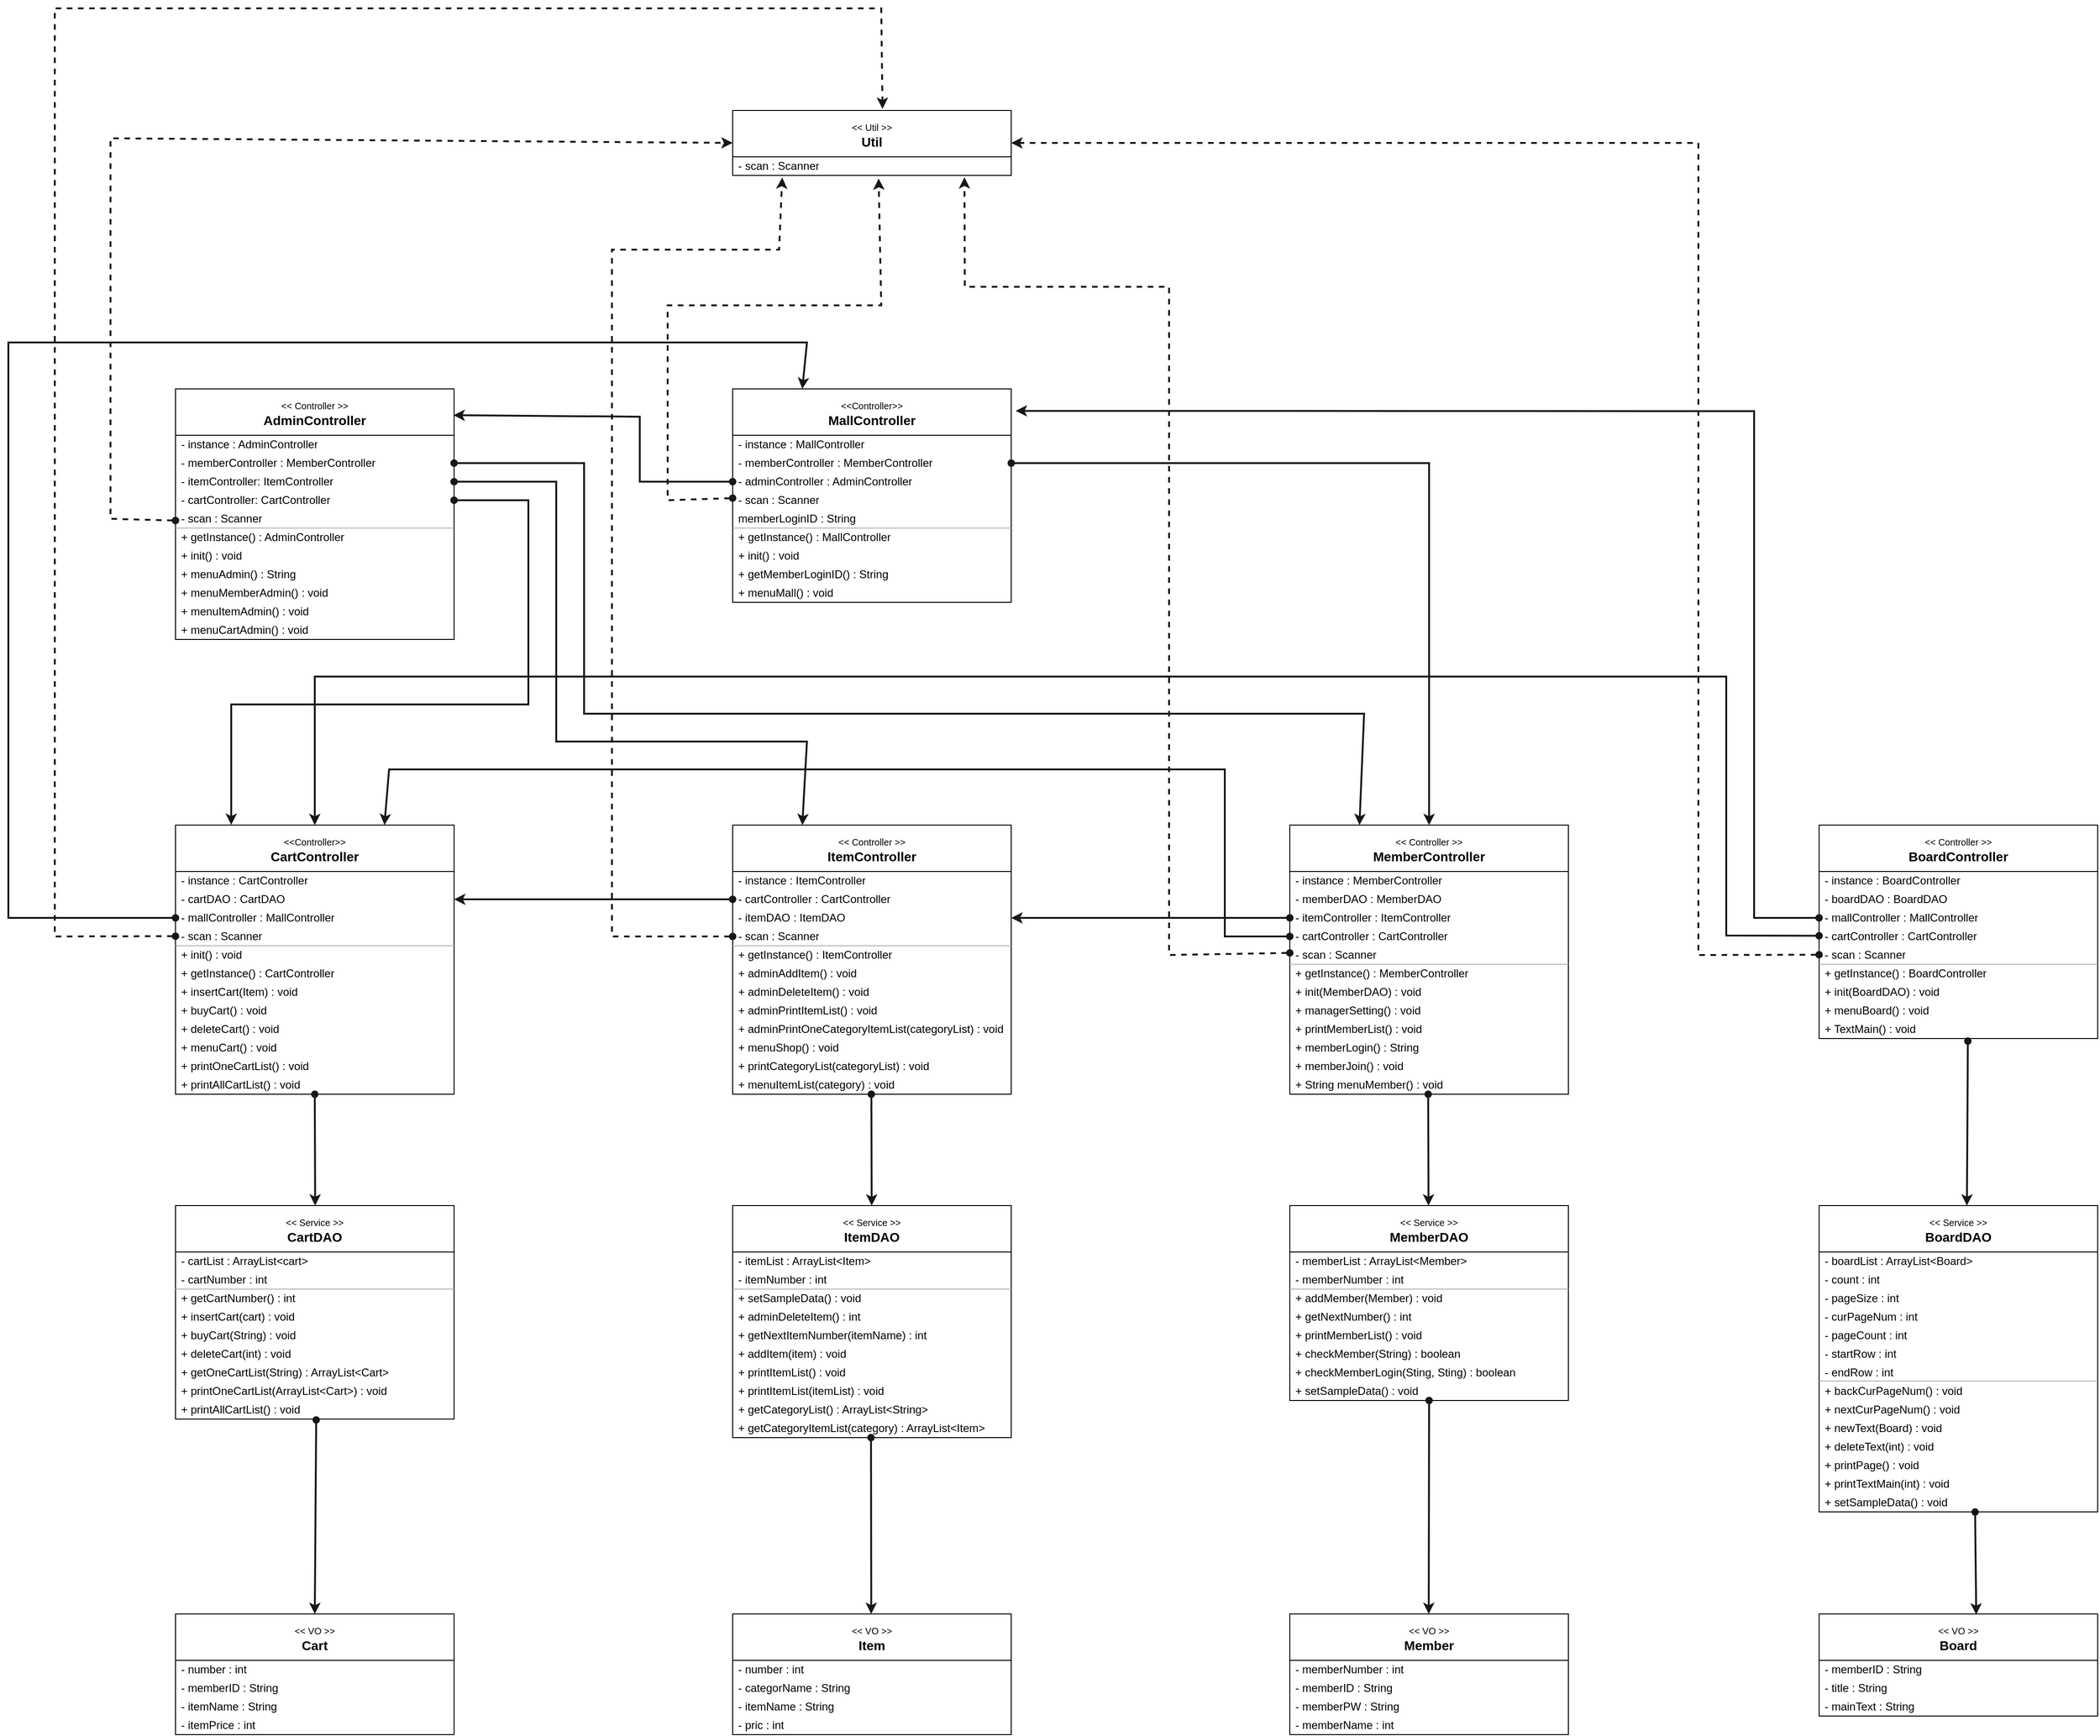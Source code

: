<mxfile version="20.8.11" type="device"><diagram id="C5RBs43oDa-KdzZeNtuy" name="Page-1"><mxGraphModel dx="3567" dy="2037" grid="1" gridSize="10" guides="1" tooltips="1" connect="1" arrows="1" fold="1" page="1" pageScale="1" pageWidth="827" pageHeight="1169" math="0" shadow="0"><root><mxCell id="WIyWlLk6GJQsqaUBKTNV-0"/><mxCell id="WIyWlLk6GJQsqaUBKTNV-1" parent="WIyWlLk6GJQsqaUBKTNV-0"/><mxCell id="DI5cH9fLTZ61BSB3MFFX-0" value="&lt;font style=&quot;border-color: var(--border-color); font-size: 10px;&quot;&gt;&amp;lt;&amp;lt; VO &amp;gt;&amp;gt;&lt;br style=&quot;border-color: var(--border-color);&quot;&gt;&lt;/font&gt;&lt;font style=&quot;border-color: var(--border-color);&quot;&gt;&lt;b style=&quot;border-color: var(--border-color);&quot;&gt;Board&lt;/b&gt;&lt;/font&gt;" style="swimlane;fontStyle=0;childLayout=stackLayout;horizontal=1;startSize=50;horizontalStack=0;resizeParent=1;resizeParentMax=0;resizeLast=0;collapsible=1;marginBottom=0;whiteSpace=wrap;html=1;strokeWidth=1;fontSize=14;" vertex="1" parent="WIyWlLk6GJQsqaUBKTNV-1"><mxGeometry x="1260" y="1950" width="300" height="110" as="geometry"/></mxCell><mxCell id="DI5cH9fLTZ61BSB3MFFX-1" value="- memberID : String" style="text;strokeColor=none;fillColor=none;align=left;verticalAlign=middle;spacingLeft=4;spacingRight=4;overflow=hidden;points=[[0,0.5],[1,0.5]];portConstraint=eastwest;rotatable=0;whiteSpace=wrap;html=1;strokeWidth=1;fontSize=12;" vertex="1" parent="DI5cH9fLTZ61BSB3MFFX-0"><mxGeometry y="50" width="300" height="20" as="geometry"/></mxCell><mxCell id="DI5cH9fLTZ61BSB3MFFX-2" value="- title : String" style="text;strokeColor=none;fillColor=none;align=left;verticalAlign=middle;spacingLeft=4;spacingRight=4;overflow=hidden;points=[[0,0.5],[1,0.5]];portConstraint=eastwest;rotatable=0;whiteSpace=wrap;html=1;strokeWidth=1;fontSize=12;" vertex="1" parent="DI5cH9fLTZ61BSB3MFFX-0"><mxGeometry y="70" width="300" height="20" as="geometry"/></mxCell><mxCell id="DI5cH9fLTZ61BSB3MFFX-3" value="- mainText : String" style="text;strokeColor=none;fillColor=none;align=left;verticalAlign=middle;spacingLeft=4;spacingRight=4;overflow=hidden;points=[[0,0.5],[1,0.5]];portConstraint=eastwest;rotatable=0;whiteSpace=wrap;html=1;strokeWidth=1;fontSize=12;" vertex="1" parent="DI5cH9fLTZ61BSB3MFFX-0"><mxGeometry y="90" width="300" height="20" as="geometry"/></mxCell><mxCell id="DI5cH9fLTZ61BSB3MFFX-5" value="&lt;font style=&quot;border-color: var(--border-color); font-size: 10px;&quot;&gt;&amp;lt;&amp;lt; Service &amp;gt;&amp;gt;&lt;br style=&quot;border-color: var(--border-color);&quot;&gt;&lt;/font&gt;&lt;font style=&quot;border-color: var(--border-color);&quot;&gt;&lt;b style=&quot;border-color: var(--border-color);&quot;&gt;BoardDAO&lt;/b&gt;&lt;/font&gt;" style="swimlane;fontStyle=0;childLayout=stackLayout;horizontal=1;startSize=50;horizontalStack=0;resizeParent=1;resizeParentMax=0;resizeLast=0;collapsible=1;marginBottom=0;whiteSpace=wrap;html=1;strokeWidth=1;fontSize=14;" vertex="1" parent="WIyWlLk6GJQsqaUBKTNV-1"><mxGeometry x="1260" y="1510" width="300" height="330" as="geometry"/></mxCell><mxCell id="DI5cH9fLTZ61BSB3MFFX-6" value="- boardList : ArrayList&amp;lt;Board&amp;gt;" style="text;strokeColor=none;fillColor=none;align=left;verticalAlign=middle;spacingLeft=4;spacingRight=4;overflow=hidden;points=[[0,0.5],[1,0.5]];portConstraint=eastwest;rotatable=0;whiteSpace=wrap;html=1;strokeWidth=1;fontSize=12;" vertex="1" parent="DI5cH9fLTZ61BSB3MFFX-5"><mxGeometry y="50" width="300" height="20" as="geometry"/></mxCell><mxCell id="DI5cH9fLTZ61BSB3MFFX-31" value="- count : int" style="text;strokeColor=none;fillColor=none;align=left;verticalAlign=middle;spacingLeft=4;spacingRight=4;overflow=hidden;points=[[0,0.5],[1,0.5]];portConstraint=eastwest;rotatable=0;whiteSpace=wrap;html=1;strokeWidth=1;fontSize=12;" vertex="1" parent="DI5cH9fLTZ61BSB3MFFX-5"><mxGeometry y="70" width="300" height="20" as="geometry"/></mxCell><mxCell id="DI5cH9fLTZ61BSB3MFFX-32" value="- pageSize : int" style="text;strokeColor=none;fillColor=none;align=left;verticalAlign=middle;spacingLeft=4;spacingRight=4;overflow=hidden;points=[[0,0.5],[1,0.5]];portConstraint=eastwest;rotatable=0;whiteSpace=wrap;html=1;strokeWidth=1;fontSize=12;" vertex="1" parent="DI5cH9fLTZ61BSB3MFFX-5"><mxGeometry y="90" width="300" height="20" as="geometry"/></mxCell><mxCell id="DI5cH9fLTZ61BSB3MFFX-33" value="- curPageNum : int" style="text;strokeColor=none;fillColor=none;align=left;verticalAlign=middle;spacingLeft=4;spacingRight=4;overflow=hidden;points=[[0,0.5],[1,0.5]];portConstraint=eastwest;rotatable=0;whiteSpace=wrap;html=1;strokeWidth=1;fontSize=12;" vertex="1" parent="DI5cH9fLTZ61BSB3MFFX-5"><mxGeometry y="110" width="300" height="20" as="geometry"/></mxCell><mxCell id="DI5cH9fLTZ61BSB3MFFX-34" value="- pageCount : int" style="text;strokeColor=none;fillColor=none;align=left;verticalAlign=middle;spacingLeft=4;spacingRight=4;overflow=hidden;points=[[0,0.5],[1,0.5]];portConstraint=eastwest;rotatable=0;whiteSpace=wrap;html=1;strokeWidth=1;fontSize=12;" vertex="1" parent="DI5cH9fLTZ61BSB3MFFX-5"><mxGeometry y="130" width="300" height="20" as="geometry"/></mxCell><mxCell id="DI5cH9fLTZ61BSB3MFFX-35" value="- startRow : int" style="text;strokeColor=none;fillColor=none;align=left;verticalAlign=middle;spacingLeft=4;spacingRight=4;overflow=hidden;points=[[0,0.5],[1,0.5]];portConstraint=eastwest;rotatable=0;whiteSpace=wrap;html=1;strokeWidth=1;fontSize=12;" vertex="1" parent="DI5cH9fLTZ61BSB3MFFX-5"><mxGeometry y="150" width="300" height="20" as="geometry"/></mxCell><mxCell id="DI5cH9fLTZ61BSB3MFFX-7" value="- endRow : int" style="text;strokeColor=none;fillColor=none;align=left;verticalAlign=middle;spacingLeft=4;spacingRight=4;overflow=hidden;points=[[0,0.5],[1,0.5]];portConstraint=eastwest;rotatable=0;whiteSpace=wrap;html=1;strokeWidth=1;fontSize=12;" vertex="1" parent="DI5cH9fLTZ61BSB3MFFX-5"><mxGeometry y="170" width="300" height="20" as="geometry"/></mxCell><mxCell id="DI5cH9fLTZ61BSB3MFFX-9" value="" style="endArrow=none;html=1;rounded=0;fontSize=12;strokeWidth=1;fillColor=#f5f5f5;strokeColor=#B5B5B5;" edge="1" parent="DI5cH9fLTZ61BSB3MFFX-5"><mxGeometry width="50" height="50" relative="1" as="geometry"><mxPoint y="189" as="sourcePoint"/><mxPoint x="300" y="189" as="targetPoint"/></mxGeometry></mxCell><mxCell id="DI5cH9fLTZ61BSB3MFFX-8" value="+ backCurPageNum() : void" style="text;strokeColor=none;fillColor=none;align=left;verticalAlign=middle;spacingLeft=4;spacingRight=4;overflow=hidden;points=[[0,0.5],[1,0.5]];portConstraint=eastwest;rotatable=0;whiteSpace=wrap;html=1;strokeWidth=1;fontSize=12;" vertex="1" parent="DI5cH9fLTZ61BSB3MFFX-5"><mxGeometry y="190" width="300" height="20" as="geometry"/></mxCell><mxCell id="DI5cH9fLTZ61BSB3MFFX-10" value="+ nextCurPageNum() : void" style="text;strokeColor=none;fillColor=none;align=left;verticalAlign=middle;spacingLeft=4;spacingRight=4;overflow=hidden;points=[[0,0.5],[1,0.5]];portConstraint=eastwest;rotatable=0;whiteSpace=wrap;html=1;strokeWidth=1;fontSize=12;" vertex="1" parent="DI5cH9fLTZ61BSB3MFFX-5"><mxGeometry y="210" width="300" height="20" as="geometry"/></mxCell><mxCell id="DI5cH9fLTZ61BSB3MFFX-11" value="+ newText(Board) : void" style="text;strokeColor=none;fillColor=none;align=left;verticalAlign=middle;spacingLeft=4;spacingRight=4;overflow=hidden;points=[[0,0.5],[1,0.5]];portConstraint=eastwest;rotatable=0;whiteSpace=wrap;html=1;strokeWidth=1;fontSize=12;" vertex="1" parent="DI5cH9fLTZ61BSB3MFFX-5"><mxGeometry y="230" width="300" height="20" as="geometry"/></mxCell><mxCell id="DI5cH9fLTZ61BSB3MFFX-12" value="+ deleteText(int) : void" style="text;strokeColor=none;fillColor=none;align=left;verticalAlign=middle;spacingLeft=4;spacingRight=4;overflow=hidden;points=[[0,0.5],[1,0.5]];portConstraint=eastwest;rotatable=0;whiteSpace=wrap;html=1;strokeWidth=1;fontSize=12;" vertex="1" parent="DI5cH9fLTZ61BSB3MFFX-5"><mxGeometry y="250" width="300" height="20" as="geometry"/></mxCell><mxCell id="DI5cH9fLTZ61BSB3MFFX-13" value="+ printPage() : void" style="text;strokeColor=none;fillColor=none;align=left;verticalAlign=middle;spacingLeft=4;spacingRight=4;overflow=hidden;points=[[0,0.5],[1,0.5]];portConstraint=eastwest;rotatable=0;whiteSpace=wrap;html=1;strokeWidth=1;fontSize=12;" vertex="1" parent="DI5cH9fLTZ61BSB3MFFX-5"><mxGeometry y="270" width="300" height="20" as="geometry"/></mxCell><mxCell id="DI5cH9fLTZ61BSB3MFFX-14" value="+ printTextMain(int) : void" style="text;strokeColor=none;fillColor=none;align=left;verticalAlign=middle;spacingLeft=4;spacingRight=4;overflow=hidden;points=[[0,0.5],[1,0.5]];portConstraint=eastwest;rotatable=0;whiteSpace=wrap;html=1;strokeWidth=1;fontSize=12;" vertex="1" parent="DI5cH9fLTZ61BSB3MFFX-5"><mxGeometry y="290" width="300" height="20" as="geometry"/></mxCell><mxCell id="DI5cH9fLTZ61BSB3MFFX-36" value="+ setSampleData() : void" style="text;strokeColor=none;fillColor=none;align=left;verticalAlign=middle;spacingLeft=4;spacingRight=4;overflow=hidden;points=[[0,0.5],[1,0.5]];portConstraint=eastwest;rotatable=0;whiteSpace=wrap;html=1;strokeWidth=1;fontSize=12;" vertex="1" parent="DI5cH9fLTZ61BSB3MFFX-5"><mxGeometry y="310" width="300" height="20" as="geometry"/></mxCell><mxCell id="DI5cH9fLTZ61BSB3MFFX-15" value="&lt;font style=&quot;border-color: var(--border-color); font-size: 10px;&quot;&gt;&amp;lt;&amp;lt; Controller &amp;gt;&amp;gt;&lt;br style=&quot;border-color: var(--border-color);&quot;&gt;&lt;/font&gt;&lt;font style=&quot;border-color: var(--border-color);&quot;&gt;&lt;b style=&quot;border-color: var(--border-color);&quot;&gt;BoardController&lt;/b&gt;&lt;/font&gt;" style="swimlane;fontStyle=0;childLayout=stackLayout;horizontal=1;startSize=50;horizontalStack=0;resizeParent=1;resizeParentMax=0;resizeLast=0;collapsible=1;marginBottom=0;whiteSpace=wrap;html=1;strokeWidth=1;fontSize=14;" vertex="1" parent="WIyWlLk6GJQsqaUBKTNV-1"><mxGeometry x="1260" y="1100" width="300" height="230" as="geometry"/></mxCell><mxCell id="DI5cH9fLTZ61BSB3MFFX-16" value="- instance : BoardController" style="text;strokeColor=none;fillColor=none;align=left;verticalAlign=middle;spacingLeft=4;spacingRight=4;overflow=hidden;points=[[0,0.5],[1,0.5]];portConstraint=eastwest;rotatable=0;whiteSpace=wrap;html=1;strokeWidth=1;fontSize=12;" vertex="1" parent="DI5cH9fLTZ61BSB3MFFX-15"><mxGeometry y="50" width="300" height="20" as="geometry"/></mxCell><mxCell id="DI5cH9fLTZ61BSB3MFFX-17" value="- boardDAO : BoardDAO" style="text;strokeColor=none;fillColor=none;align=left;verticalAlign=middle;spacingLeft=4;spacingRight=4;overflow=hidden;points=[[0,0.5],[1,0.5]];portConstraint=eastwest;rotatable=0;whiteSpace=wrap;html=1;strokeWidth=1;fontSize=12;" vertex="1" parent="DI5cH9fLTZ61BSB3MFFX-15"><mxGeometry y="70" width="300" height="20" as="geometry"/></mxCell><mxCell id="DI5cH9fLTZ61BSB3MFFX-18" value="- mallController : MallController" style="text;strokeColor=none;fillColor=none;align=left;verticalAlign=middle;spacingLeft=4;spacingRight=4;overflow=hidden;points=[[0,0.5],[1,0.5]];portConstraint=eastwest;rotatable=0;whiteSpace=wrap;html=1;strokeWidth=1;fontSize=12;" vertex="1" parent="DI5cH9fLTZ61BSB3MFFX-15"><mxGeometry y="90" width="300" height="20" as="geometry"/></mxCell><mxCell id="DI5cH9fLTZ61BSB3MFFX-19" value="- cartController : CartController" style="text;strokeColor=none;fillColor=none;align=left;verticalAlign=middle;spacingLeft=4;spacingRight=4;overflow=hidden;points=[[0,0.5],[1,0.5]];portConstraint=eastwest;rotatable=0;whiteSpace=wrap;html=1;strokeWidth=1;fontSize=12;" vertex="1" parent="DI5cH9fLTZ61BSB3MFFX-15"><mxGeometry y="110" width="300" height="20" as="geometry"/></mxCell><mxCell id="DI5cH9fLTZ61BSB3MFFX-21" value="" style="endArrow=none;html=1;rounded=0;fontSize=12;strokeWidth=1;fillColor=#f5f5f5;strokeColor=#B5B5B5;" edge="1" parent="DI5cH9fLTZ61BSB3MFFX-15"><mxGeometry width="50" height="50" relative="1" as="geometry"><mxPoint y="150" as="sourcePoint"/><mxPoint x="300" y="150" as="targetPoint"/></mxGeometry></mxCell><mxCell id="DI5cH9fLTZ61BSB3MFFX-38" value="- scan : Scanner" style="text;strokeColor=none;fillColor=none;align=left;verticalAlign=middle;spacingLeft=4;spacingRight=4;overflow=hidden;points=[[0,0.5],[1,0.5]];portConstraint=eastwest;rotatable=0;whiteSpace=wrap;html=1;strokeWidth=1;fontSize=12;" vertex="1" parent="DI5cH9fLTZ61BSB3MFFX-15"><mxGeometry y="130" width="300" height="20" as="geometry"/></mxCell><mxCell id="DI5cH9fLTZ61BSB3MFFX-22" value="+ getInstance() : BoardController" style="text;strokeColor=none;fillColor=none;align=left;verticalAlign=middle;spacingLeft=4;spacingRight=4;overflow=hidden;points=[[0,0.5],[1,0.5]];portConstraint=eastwest;rotatable=0;whiteSpace=wrap;html=1;strokeWidth=1;fontSize=12;" vertex="1" parent="DI5cH9fLTZ61BSB3MFFX-15"><mxGeometry y="150" width="300" height="20" as="geometry"/></mxCell><mxCell id="DI5cH9fLTZ61BSB3MFFX-23" value="+ init(BoardDAO) : void" style="text;strokeColor=none;fillColor=none;align=left;verticalAlign=middle;spacingLeft=4;spacingRight=4;overflow=hidden;points=[[0,0.5],[1,0.5]];portConstraint=eastwest;rotatable=0;whiteSpace=wrap;html=1;strokeWidth=1;fontSize=12;" vertex="1" parent="DI5cH9fLTZ61BSB3MFFX-15"><mxGeometry y="170" width="300" height="20" as="geometry"/></mxCell><mxCell id="DI5cH9fLTZ61BSB3MFFX-24" value="+ menuBoard() : void" style="text;strokeColor=none;fillColor=none;align=left;verticalAlign=middle;spacingLeft=4;spacingRight=4;overflow=hidden;points=[[0,0.5],[1,0.5]];portConstraint=eastwest;rotatable=0;whiteSpace=wrap;html=1;strokeWidth=1;fontSize=12;" vertex="1" parent="DI5cH9fLTZ61BSB3MFFX-15"><mxGeometry y="190" width="300" height="20" as="geometry"/></mxCell><mxCell id="DI5cH9fLTZ61BSB3MFFX-25" value="+ TextMain() : void" style="text;strokeColor=none;fillColor=none;align=left;verticalAlign=middle;spacingLeft=4;spacingRight=4;overflow=hidden;points=[[0,0.5],[1,0.5]];portConstraint=eastwest;rotatable=0;whiteSpace=wrap;html=1;strokeWidth=1;fontSize=12;" vertex="1" parent="DI5cH9fLTZ61BSB3MFFX-15"><mxGeometry y="210" width="300" height="20" as="geometry"/></mxCell><mxCell id="RqZjIh2OEIorC1mLHbS0-4" value="&lt;font style=&quot;border-color: var(--border-color); font-size: 10px;&quot;&gt;&amp;lt;&amp;lt;Controller&amp;gt;&amp;gt;&lt;br style=&quot;border-color: var(--border-color);&quot;&gt;&lt;/font&gt;&lt;font style=&quot;border-color: var(--border-color);&quot;&gt;&lt;b style=&quot;border-color: var(--border-color);&quot;&gt;MallController&lt;/b&gt;&lt;/font&gt;" style="swimlane;fontStyle=0;childLayout=stackLayout;horizontal=1;startSize=50;horizontalStack=0;resizeParent=1;resizeParentMax=0;resizeLast=0;collapsible=1;marginBottom=0;whiteSpace=wrap;html=1;strokeWidth=1;fontSize=14;" parent="WIyWlLk6GJQsqaUBKTNV-1" vertex="1"><mxGeometry x="90" y="630" width="300" height="230" as="geometry"/></mxCell><mxCell id="RqZjIh2OEIorC1mLHbS0-5" value="- instance : MallController" style="text;strokeColor=none;fillColor=none;align=left;verticalAlign=middle;spacingLeft=4;spacingRight=4;overflow=hidden;points=[[0,0.5],[1,0.5]];portConstraint=eastwest;rotatable=0;whiteSpace=wrap;html=1;strokeWidth=1;fontSize=12;" parent="RqZjIh2OEIorC1mLHbS0-4" vertex="1"><mxGeometry y="50" width="300" height="20" as="geometry"/></mxCell><mxCell id="RqZjIh2OEIorC1mLHbS0-6" value="- memberController : MemberController" style="text;strokeColor=none;fillColor=none;align=left;verticalAlign=middle;spacingLeft=4;spacingRight=4;overflow=hidden;points=[[0,0.5],[1,0.5]];portConstraint=eastwest;rotatable=0;whiteSpace=wrap;html=1;strokeWidth=1;fontSize=12;" parent="RqZjIh2OEIorC1mLHbS0-4" vertex="1"><mxGeometry y="70" width="300" height="20" as="geometry"/></mxCell><mxCell id="RqZjIh2OEIorC1mLHbS0-7" value="- adminController : AdminController" style="text;strokeColor=none;fillColor=none;align=left;verticalAlign=middle;spacingLeft=4;spacingRight=4;overflow=hidden;points=[[0,0.5],[1,0.5]];portConstraint=eastwest;rotatable=0;whiteSpace=wrap;html=1;strokeWidth=1;fontSize=12;" parent="RqZjIh2OEIorC1mLHbS0-4" vertex="1"><mxGeometry y="90" width="300" height="20" as="geometry"/></mxCell><mxCell id="RqZjIh2OEIorC1mLHbS0-18" value="- scan : Scanner" style="text;strokeColor=none;fillColor=none;align=left;verticalAlign=middle;spacingLeft=4;spacingRight=4;overflow=hidden;points=[[0,0.5],[1,0.5]];portConstraint=eastwest;rotatable=0;whiteSpace=wrap;html=1;strokeWidth=1;fontSize=12;" parent="RqZjIh2OEIorC1mLHbS0-4" vertex="1"><mxGeometry y="110" width="300" height="20" as="geometry"/></mxCell><mxCell id="RqZjIh2OEIorC1mLHbS0-22" value="memberLoginID : String" style="text;strokeColor=none;fillColor=none;align=left;verticalAlign=middle;spacingLeft=4;spacingRight=4;overflow=hidden;points=[[0,0.5],[1,0.5]];portConstraint=eastwest;rotatable=0;whiteSpace=wrap;html=1;strokeWidth=1;fontSize=12;" parent="RqZjIh2OEIorC1mLHbS0-4" vertex="1"><mxGeometry y="130" width="300" height="20" as="geometry"/></mxCell><mxCell id="RqZjIh2OEIorC1mLHbS0-27" value="" style="endArrow=none;html=1;rounded=0;fontSize=12;strokeWidth=1;fillColor=#f5f5f5;strokeColor=#B5B5B5;" parent="RqZjIh2OEIorC1mLHbS0-4" edge="1"><mxGeometry width="50" height="50" relative="1" as="geometry"><mxPoint y="150" as="sourcePoint"/><mxPoint x="300" y="150" as="targetPoint"/></mxGeometry></mxCell><mxCell id="RqZjIh2OEIorC1mLHbS0-21" value="+ getInstance() : MallController" style="text;strokeColor=none;fillColor=none;align=left;verticalAlign=middle;spacingLeft=4;spacingRight=4;overflow=hidden;points=[[0,0.5],[1,0.5]];portConstraint=eastwest;rotatable=0;whiteSpace=wrap;html=1;strokeWidth=1;fontSize=12;" parent="RqZjIh2OEIorC1mLHbS0-4" vertex="1"><mxGeometry y="150" width="300" height="20" as="geometry"/></mxCell><mxCell id="RqZjIh2OEIorC1mLHbS0-20" value="+ init() : void" style="text;strokeColor=none;fillColor=none;align=left;verticalAlign=middle;spacingLeft=4;spacingRight=4;overflow=hidden;points=[[0,0.5],[1,0.5]];portConstraint=eastwest;rotatable=0;whiteSpace=wrap;html=1;strokeWidth=1;fontSize=12;" parent="RqZjIh2OEIorC1mLHbS0-4" vertex="1"><mxGeometry y="170" width="300" height="20" as="geometry"/></mxCell><mxCell id="RqZjIh2OEIorC1mLHbS0-26" value="+ getMemberLoginID() : String" style="text;strokeColor=none;fillColor=none;align=left;verticalAlign=middle;spacingLeft=4;spacingRight=4;overflow=hidden;points=[[0,0.5],[1,0.5]];portConstraint=eastwest;rotatable=0;whiteSpace=wrap;html=1;strokeWidth=1;fontSize=12;" parent="RqZjIh2OEIorC1mLHbS0-4" vertex="1"><mxGeometry y="190" width="300" height="20" as="geometry"/></mxCell><mxCell id="RqZjIh2OEIorC1mLHbS0-25" value="+ menuMall() : void" style="text;strokeColor=none;fillColor=none;align=left;verticalAlign=middle;spacingLeft=4;spacingRight=4;overflow=hidden;points=[[0,0.5],[1,0.5]];portConstraint=eastwest;rotatable=0;whiteSpace=wrap;html=1;strokeWidth=1;fontSize=12;" parent="RqZjIh2OEIorC1mLHbS0-4" vertex="1"><mxGeometry y="210" width="300" height="20" as="geometry"/></mxCell><mxCell id="RqZjIh2OEIorC1mLHbS0-28" value="&lt;font style=&quot;border-color: var(--border-color); font-size: 10px;&quot;&gt;&amp;lt;&amp;lt; Controller &amp;gt;&amp;gt;&lt;br style=&quot;border-color: var(--border-color);&quot;&gt;&lt;/font&gt;&lt;font style=&quot;border-color: var(--border-color);&quot;&gt;&lt;b style=&quot;border-color: var(--border-color);&quot;&gt;ItemController&lt;/b&gt;&lt;/font&gt;" style="swimlane;fontStyle=0;childLayout=stackLayout;horizontal=1;startSize=50;horizontalStack=0;resizeParent=1;resizeParentMax=0;resizeLast=0;collapsible=1;marginBottom=0;whiteSpace=wrap;html=1;strokeWidth=1;fontSize=14;" parent="WIyWlLk6GJQsqaUBKTNV-1" vertex="1"><mxGeometry x="90" y="1100" width="300" height="290" as="geometry"/></mxCell><mxCell id="RqZjIh2OEIorC1mLHbS0-29" value="- instance : ItemController" style="text;strokeColor=none;fillColor=none;align=left;verticalAlign=middle;spacingLeft=4;spacingRight=4;overflow=hidden;points=[[0,0.5],[1,0.5]];portConstraint=eastwest;rotatable=0;whiteSpace=wrap;html=1;strokeWidth=1;fontSize=12;" parent="RqZjIh2OEIorC1mLHbS0-28" vertex="1"><mxGeometry y="50" width="300" height="20" as="geometry"/></mxCell><mxCell id="RqZjIh2OEIorC1mLHbS0-30" value="- cartController : CartController" style="text;strokeColor=none;fillColor=none;align=left;verticalAlign=middle;spacingLeft=4;spacingRight=4;overflow=hidden;points=[[0,0.5],[1,0.5]];portConstraint=eastwest;rotatable=0;whiteSpace=wrap;html=1;strokeWidth=1;fontSize=12;" parent="RqZjIh2OEIorC1mLHbS0-28" vertex="1"><mxGeometry y="70" width="300" height="20" as="geometry"/></mxCell><mxCell id="RqZjIh2OEIorC1mLHbS0-31" value="- itemDAO : ItemDAO" style="text;strokeColor=none;fillColor=none;align=left;verticalAlign=middle;spacingLeft=4;spacingRight=4;overflow=hidden;points=[[0,0.5],[1,0.5]];portConstraint=eastwest;rotatable=0;whiteSpace=wrap;html=1;strokeWidth=1;fontSize=12;" parent="RqZjIh2OEIorC1mLHbS0-28" vertex="1"><mxGeometry y="90" width="300" height="20" as="geometry"/></mxCell><mxCell id="RqZjIh2OEIorC1mLHbS0-32" value="- scan : Scanner" style="text;strokeColor=none;fillColor=none;align=left;verticalAlign=middle;spacingLeft=4;spacingRight=4;overflow=hidden;points=[[0,0.5],[1,0.5]];portConstraint=eastwest;rotatable=0;whiteSpace=wrap;html=1;strokeWidth=1;fontSize=12;" parent="RqZjIh2OEIorC1mLHbS0-28" vertex="1"><mxGeometry y="110" width="300" height="20" as="geometry"/></mxCell><mxCell id="RqZjIh2OEIorC1mLHbS0-33" value="+&amp;nbsp;getInstance() : ItemController" style="text;strokeColor=none;fillColor=none;align=left;verticalAlign=middle;spacingLeft=4;spacingRight=4;overflow=hidden;points=[[0,0.5],[1,0.5]];portConstraint=eastwest;rotatable=0;whiteSpace=wrap;html=1;strokeWidth=1;fontSize=12;" parent="RqZjIh2OEIorC1mLHbS0-28" vertex="1"><mxGeometry y="130" width="300" height="20" as="geometry"/></mxCell><mxCell id="RqZjIh2OEIorC1mLHbS0-34" value="" style="endArrow=none;html=1;rounded=0;fontSize=12;strokeWidth=1;fillColor=#f5f5f5;strokeColor=#B5B5B5;" parent="RqZjIh2OEIorC1mLHbS0-28" edge="1"><mxGeometry width="50" height="50" relative="1" as="geometry"><mxPoint y="130" as="sourcePoint"/><mxPoint x="300" y="130" as="targetPoint"/></mxGeometry></mxCell><mxCell id="RqZjIh2OEIorC1mLHbS0-150" value="+&amp;nbsp;adminAddItem() : void" style="text;strokeColor=none;fillColor=none;align=left;verticalAlign=middle;spacingLeft=4;spacingRight=4;overflow=hidden;points=[[0,0.5],[1,0.5]];portConstraint=eastwest;rotatable=0;whiteSpace=wrap;html=1;strokeWidth=1;fontSize=12;" parent="RqZjIh2OEIorC1mLHbS0-28" vertex="1"><mxGeometry y="150" width="300" height="20" as="geometry"/></mxCell><mxCell id="RqZjIh2OEIorC1mLHbS0-35" value="+&amp;nbsp;adminDeleteItem() : void" style="text;strokeColor=none;fillColor=none;align=left;verticalAlign=middle;spacingLeft=4;spacingRight=4;overflow=hidden;points=[[0,0.5],[1,0.5]];portConstraint=eastwest;rotatable=0;whiteSpace=wrap;html=1;strokeWidth=1;fontSize=12;" parent="RqZjIh2OEIorC1mLHbS0-28" vertex="1"><mxGeometry y="170" width="300" height="20" as="geometry"/></mxCell><mxCell id="RqZjIh2OEIorC1mLHbS0-36" value="+&amp;nbsp;adminPrintItemList() : void" style="text;strokeColor=none;fillColor=none;align=left;verticalAlign=middle;spacingLeft=4;spacingRight=4;overflow=hidden;points=[[0,0.5],[1,0.5]];portConstraint=eastwest;rotatable=0;whiteSpace=wrap;html=1;strokeWidth=1;fontSize=12;" parent="RqZjIh2OEIorC1mLHbS0-28" vertex="1"><mxGeometry y="190" width="300" height="20" as="geometry"/></mxCell><mxCell id="RqZjIh2OEIorC1mLHbS0-38" value="+&amp;nbsp;adminPrintOneCategoryItemList(categoryList) : void" style="text;strokeColor=none;fillColor=none;align=left;verticalAlign=middle;spacingLeft=4;spacingRight=4;overflow=hidden;points=[[0,0.5],[1,0.5]];portConstraint=eastwest;rotatable=0;whiteSpace=wrap;html=1;strokeWidth=1;fontSize=12;" parent="RqZjIh2OEIorC1mLHbS0-28" vertex="1"><mxGeometry y="210" width="300" height="20" as="geometry"/></mxCell><mxCell id="RqZjIh2OEIorC1mLHbS0-37" value="+&amp;nbsp;menuShop() : void" style="text;strokeColor=none;fillColor=none;align=left;verticalAlign=middle;spacingLeft=4;spacingRight=4;overflow=hidden;points=[[0,0.5],[1,0.5]];portConstraint=eastwest;rotatable=0;whiteSpace=wrap;html=1;strokeWidth=1;fontSize=12;" parent="RqZjIh2OEIorC1mLHbS0-28" vertex="1"><mxGeometry y="230" width="300" height="20" as="geometry"/></mxCell><mxCell id="RqZjIh2OEIorC1mLHbS0-148" value="+&amp;nbsp;printCategoryList(categoryList) : void" style="text;strokeColor=none;fillColor=none;align=left;verticalAlign=middle;spacingLeft=4;spacingRight=4;overflow=hidden;points=[[0,0.5],[1,0.5]];portConstraint=eastwest;rotatable=0;whiteSpace=wrap;html=1;strokeWidth=1;fontSize=12;" parent="RqZjIh2OEIorC1mLHbS0-28" vertex="1"><mxGeometry y="250" width="300" height="20" as="geometry"/></mxCell><mxCell id="RqZjIh2OEIorC1mLHbS0-149" value="+&amp;nbsp;menuItemList(category) : void" style="text;strokeColor=none;fillColor=none;align=left;verticalAlign=middle;spacingLeft=4;spacingRight=4;overflow=hidden;points=[[0,0.5],[1,0.5]];portConstraint=eastwest;rotatable=0;whiteSpace=wrap;html=1;strokeWidth=1;fontSize=12;" parent="RqZjIh2OEIorC1mLHbS0-28" vertex="1"><mxGeometry y="270" width="300" height="20" as="geometry"/></mxCell><mxCell id="RqZjIh2OEIorC1mLHbS0-39" value="&lt;font style=&quot;border-color: var(--border-color); font-size: 10px;&quot;&gt;&amp;lt;&amp;lt;Controller&amp;gt;&amp;gt;&lt;br style=&quot;border-color: var(--border-color);&quot;&gt;&lt;/font&gt;&lt;font style=&quot;border-color: var(--border-color);&quot;&gt;&lt;b style=&quot;border-color: var(--border-color);&quot;&gt;&lt;b style=&quot;border-color: var(--border-color);&quot;&gt;Cart&lt;/b&gt;Controller&lt;/b&gt;&lt;/font&gt;" style="swimlane;fontStyle=0;childLayout=stackLayout;horizontal=1;startSize=50;horizontalStack=0;resizeParent=1;resizeParentMax=0;resizeLast=0;collapsible=1;marginBottom=0;whiteSpace=wrap;html=1;strokeWidth=1;fontSize=14;" parent="WIyWlLk6GJQsqaUBKTNV-1" vertex="1"><mxGeometry x="-510" y="1100" width="300" height="290" as="geometry"/></mxCell><mxCell id="RqZjIh2OEIorC1mLHbS0-40" value="- instance : CartController" style="text;strokeColor=none;fillColor=none;align=left;verticalAlign=middle;spacingLeft=4;spacingRight=4;overflow=hidden;points=[[0,0.5],[1,0.5]];portConstraint=eastwest;rotatable=0;whiteSpace=wrap;html=1;strokeWidth=1;fontSize=12;" parent="RqZjIh2OEIorC1mLHbS0-39" vertex="1"><mxGeometry y="50" width="300" height="20" as="geometry"/></mxCell><mxCell id="RqZjIh2OEIorC1mLHbS0-41" value="- cartDAO : CartDAO" style="text;strokeColor=none;fillColor=none;align=left;verticalAlign=middle;spacingLeft=4;spacingRight=4;overflow=hidden;points=[[0,0.5],[1,0.5]];portConstraint=eastwest;rotatable=0;whiteSpace=wrap;html=1;strokeWidth=1;fontSize=12;" parent="RqZjIh2OEIorC1mLHbS0-39" vertex="1"><mxGeometry y="70" width="300" height="20" as="geometry"/></mxCell><mxCell id="RqZjIh2OEIorC1mLHbS0-42" value="- mallController : MallController" style="text;strokeColor=none;fillColor=none;align=left;verticalAlign=middle;spacingLeft=4;spacingRight=4;overflow=hidden;points=[[0,0.5],[1,0.5]];portConstraint=eastwest;rotatable=0;whiteSpace=wrap;html=1;strokeWidth=1;fontSize=12;" parent="RqZjIh2OEIorC1mLHbS0-39" vertex="1"><mxGeometry y="90" width="300" height="20" as="geometry"/></mxCell><mxCell id="RqZjIh2OEIorC1mLHbS0-43" value="- scan : Scanner" style="text;strokeColor=none;fillColor=none;align=left;verticalAlign=middle;spacingLeft=4;spacingRight=4;overflow=hidden;points=[[0,0.5],[1,0.5]];portConstraint=eastwest;rotatable=0;whiteSpace=wrap;html=1;strokeWidth=1;fontSize=12;" parent="RqZjIh2OEIorC1mLHbS0-39" vertex="1"><mxGeometry y="110" width="300" height="20" as="geometry"/></mxCell><mxCell id="RqZjIh2OEIorC1mLHbS0-46" value="+ init() : void" style="text;strokeColor=none;fillColor=none;align=left;verticalAlign=middle;spacingLeft=4;spacingRight=4;overflow=hidden;points=[[0,0.5],[1,0.5]];portConstraint=eastwest;rotatable=0;whiteSpace=wrap;html=1;strokeWidth=1;fontSize=12;" parent="RqZjIh2OEIorC1mLHbS0-39" vertex="1"><mxGeometry y="130" width="300" height="20" as="geometry"/></mxCell><mxCell id="RqZjIh2OEIorC1mLHbS0-45" value="" style="endArrow=none;html=1;rounded=0;fontSize=12;strokeWidth=1;fillColor=#f5f5f5;strokeColor=#B5B5B5;" parent="RqZjIh2OEIorC1mLHbS0-39" edge="1"><mxGeometry width="50" height="50" relative="1" as="geometry"><mxPoint y="130" as="sourcePoint"/><mxPoint x="300" y="130" as="targetPoint"/></mxGeometry></mxCell><mxCell id="RqZjIh2OEIorC1mLHbS0-47" value="+ getInstance() : CartController" style="text;strokeColor=none;fillColor=none;align=left;verticalAlign=middle;spacingLeft=4;spacingRight=4;overflow=hidden;points=[[0,0.5],[1,0.5]];portConstraint=eastwest;rotatable=0;whiteSpace=wrap;html=1;strokeWidth=1;fontSize=12;" parent="RqZjIh2OEIorC1mLHbS0-39" vertex="1"><mxGeometry y="150" width="300" height="20" as="geometry"/></mxCell><mxCell id="RqZjIh2OEIorC1mLHbS0-48" value="+ insertCart(Item) : void" style="text;strokeColor=none;fillColor=none;align=left;verticalAlign=middle;spacingLeft=4;spacingRight=4;overflow=hidden;points=[[0,0.5],[1,0.5]];portConstraint=eastwest;rotatable=0;whiteSpace=wrap;html=1;strokeWidth=1;fontSize=12;" parent="RqZjIh2OEIorC1mLHbS0-39" vertex="1"><mxGeometry y="170" width="300" height="20" as="geometry"/></mxCell><mxCell id="RqZjIh2OEIorC1mLHbS0-49" value="+ buyCart() : void" style="text;strokeColor=none;fillColor=none;align=left;verticalAlign=middle;spacingLeft=4;spacingRight=4;overflow=hidden;points=[[0,0.5],[1,0.5]];portConstraint=eastwest;rotatable=0;whiteSpace=wrap;html=1;strokeWidth=1;fontSize=12;" parent="RqZjIh2OEIorC1mLHbS0-39" vertex="1"><mxGeometry y="190" width="300" height="20" as="geometry"/></mxCell><mxCell id="RqZjIh2OEIorC1mLHbS0-151" value="+ deleteCart() : void" style="text;strokeColor=none;fillColor=none;align=left;verticalAlign=middle;spacingLeft=4;spacingRight=4;overflow=hidden;points=[[0,0.5],[1,0.5]];portConstraint=eastwest;rotatable=0;whiteSpace=wrap;html=1;strokeWidth=1;fontSize=12;" parent="RqZjIh2OEIorC1mLHbS0-39" vertex="1"><mxGeometry y="210" width="300" height="20" as="geometry"/></mxCell><mxCell id="RqZjIh2OEIorC1mLHbS0-152" value="+ menuCart() : void" style="text;strokeColor=none;fillColor=none;align=left;verticalAlign=middle;spacingLeft=4;spacingRight=4;overflow=hidden;points=[[0,0.5],[1,0.5]];portConstraint=eastwest;rotatable=0;whiteSpace=wrap;html=1;strokeWidth=1;fontSize=12;" parent="RqZjIh2OEIorC1mLHbS0-39" vertex="1"><mxGeometry y="230" width="300" height="20" as="geometry"/></mxCell><mxCell id="RqZjIh2OEIorC1mLHbS0-153" value="+ printOneCartList() : void" style="text;strokeColor=none;fillColor=none;align=left;verticalAlign=middle;spacingLeft=4;spacingRight=4;overflow=hidden;points=[[0,0.5],[1,0.5]];portConstraint=eastwest;rotatable=0;whiteSpace=wrap;html=1;strokeWidth=1;fontSize=12;" parent="RqZjIh2OEIorC1mLHbS0-39" vertex="1"><mxGeometry y="250" width="300" height="20" as="geometry"/></mxCell><mxCell id="RqZjIh2OEIorC1mLHbS0-154" value="+ printAllCartList() : void" style="text;strokeColor=none;fillColor=none;align=left;verticalAlign=middle;spacingLeft=4;spacingRight=4;overflow=hidden;points=[[0,0.5],[1,0.5]];portConstraint=eastwest;rotatable=0;whiteSpace=wrap;html=1;strokeWidth=1;fontSize=12;" parent="RqZjIh2OEIorC1mLHbS0-39" vertex="1"><mxGeometry y="270" width="300" height="20" as="geometry"/></mxCell><mxCell id="RqZjIh2OEIorC1mLHbS0-50" value="&lt;font style=&quot;border-color: var(--border-color); font-size: 10px;&quot;&gt;&amp;lt;&amp;lt; Controller &amp;gt;&amp;gt;&lt;br style=&quot;border-color: var(--border-color);&quot;&gt;&lt;/font&gt;&lt;font style=&quot;border-color: var(--border-color);&quot;&gt;&lt;b style=&quot;border-color: var(--border-color);&quot;&gt;MemberController&lt;/b&gt;&lt;/font&gt;" style="swimlane;fontStyle=0;childLayout=stackLayout;horizontal=1;startSize=50;horizontalStack=0;resizeParent=1;resizeParentMax=0;resizeLast=0;collapsible=1;marginBottom=0;whiteSpace=wrap;html=1;strokeWidth=1;fontSize=14;" parent="WIyWlLk6GJQsqaUBKTNV-1" vertex="1"><mxGeometry x="690" y="1100" width="300" height="290" as="geometry"/></mxCell><mxCell id="RqZjIh2OEIorC1mLHbS0-51" value="- instance : MemberController" style="text;strokeColor=none;fillColor=none;align=left;verticalAlign=middle;spacingLeft=4;spacingRight=4;overflow=hidden;points=[[0,0.5],[1,0.5]];portConstraint=eastwest;rotatable=0;whiteSpace=wrap;html=1;strokeWidth=1;fontSize=12;" parent="RqZjIh2OEIorC1mLHbS0-50" vertex="1"><mxGeometry y="50" width="300" height="20" as="geometry"/></mxCell><mxCell id="RqZjIh2OEIorC1mLHbS0-52" value="- memberDAO : MemberDAO" style="text;strokeColor=none;fillColor=none;align=left;verticalAlign=middle;spacingLeft=4;spacingRight=4;overflow=hidden;points=[[0,0.5],[1,0.5]];portConstraint=eastwest;rotatable=0;whiteSpace=wrap;html=1;strokeWidth=1;fontSize=12;" parent="RqZjIh2OEIorC1mLHbS0-50" vertex="1"><mxGeometry y="70" width="300" height="20" as="geometry"/></mxCell><mxCell id="RqZjIh2OEIorC1mLHbS0-53" value="- itemController : ItemController" style="text;strokeColor=none;fillColor=none;align=left;verticalAlign=middle;spacingLeft=4;spacingRight=4;overflow=hidden;points=[[0,0.5],[1,0.5]];portConstraint=eastwest;rotatable=0;whiteSpace=wrap;html=1;strokeWidth=1;fontSize=12;" parent="RqZjIh2OEIorC1mLHbS0-50" vertex="1"><mxGeometry y="90" width="300" height="20" as="geometry"/></mxCell><mxCell id="RqZjIh2OEIorC1mLHbS0-54" value="- cartController : CartController" style="text;strokeColor=none;fillColor=none;align=left;verticalAlign=middle;spacingLeft=4;spacingRight=4;overflow=hidden;points=[[0,0.5],[1,0.5]];portConstraint=eastwest;rotatable=0;whiteSpace=wrap;html=1;strokeWidth=1;fontSize=12;" parent="RqZjIh2OEIorC1mLHbS0-50" vertex="1"><mxGeometry y="110" width="300" height="20" as="geometry"/></mxCell><mxCell id="RqZjIh2OEIorC1mLHbS0-55" value="- scan : Scanner" style="text;strokeColor=none;fillColor=none;align=left;verticalAlign=middle;spacingLeft=4;spacingRight=4;overflow=hidden;points=[[0,0.5],[1,0.5]];portConstraint=eastwest;rotatable=0;whiteSpace=wrap;html=1;strokeWidth=1;fontSize=12;" parent="RqZjIh2OEIorC1mLHbS0-50" vertex="1"><mxGeometry y="130" width="300" height="20" as="geometry"/></mxCell><mxCell id="RqZjIh2OEIorC1mLHbS0-56" value="" style="endArrow=none;html=1;rounded=0;fontSize=12;strokeWidth=1;fillColor=#f5f5f5;strokeColor=#B5B5B5;" parent="RqZjIh2OEIorC1mLHbS0-50" edge="1"><mxGeometry width="50" height="50" relative="1" as="geometry"><mxPoint y="150" as="sourcePoint"/><mxPoint x="300" y="150" as="targetPoint"/></mxGeometry></mxCell><mxCell id="RqZjIh2OEIorC1mLHbS0-57" value="+ getInstance() : MemberController" style="text;strokeColor=none;fillColor=none;align=left;verticalAlign=middle;spacingLeft=4;spacingRight=4;overflow=hidden;points=[[0,0.5],[1,0.5]];portConstraint=eastwest;rotatable=0;whiteSpace=wrap;html=1;strokeWidth=1;fontSize=12;" parent="RqZjIh2OEIorC1mLHbS0-50" vertex="1"><mxGeometry y="150" width="300" height="20" as="geometry"/></mxCell><mxCell id="RqZjIh2OEIorC1mLHbS0-58" value="+ init(MemberDAO) : void" style="text;strokeColor=none;fillColor=none;align=left;verticalAlign=middle;spacingLeft=4;spacingRight=4;overflow=hidden;points=[[0,0.5],[1,0.5]];portConstraint=eastwest;rotatable=0;whiteSpace=wrap;html=1;strokeWidth=1;fontSize=12;" parent="RqZjIh2OEIorC1mLHbS0-50" vertex="1"><mxGeometry y="170" width="300" height="20" as="geometry"/></mxCell><mxCell id="RqZjIh2OEIorC1mLHbS0-59" value="+ managerSetting() : void" style="text;strokeColor=none;fillColor=none;align=left;verticalAlign=middle;spacingLeft=4;spacingRight=4;overflow=hidden;points=[[0,0.5],[1,0.5]];portConstraint=eastwest;rotatable=0;whiteSpace=wrap;html=1;strokeWidth=1;fontSize=12;" parent="RqZjIh2OEIorC1mLHbS0-50" vertex="1"><mxGeometry y="190" width="300" height="20" as="geometry"/></mxCell><mxCell id="RqZjIh2OEIorC1mLHbS0-146" value="+ printMemberList() : void" style="text;strokeColor=none;fillColor=none;align=left;verticalAlign=middle;spacingLeft=4;spacingRight=4;overflow=hidden;points=[[0,0.5],[1,0.5]];portConstraint=eastwest;rotatable=0;whiteSpace=wrap;html=1;strokeWidth=1;fontSize=12;" parent="RqZjIh2OEIorC1mLHbS0-50" vertex="1"><mxGeometry y="210" width="300" height="20" as="geometry"/></mxCell><mxCell id="RqZjIh2OEIorC1mLHbS0-60" value="+ memberLogin() : String" style="text;strokeColor=none;fillColor=none;align=left;verticalAlign=middle;spacingLeft=4;spacingRight=4;overflow=hidden;points=[[0,0.5],[1,0.5]];portConstraint=eastwest;rotatable=0;whiteSpace=wrap;html=1;strokeWidth=1;fontSize=12;" parent="RqZjIh2OEIorC1mLHbS0-50" vertex="1"><mxGeometry y="230" width="300" height="20" as="geometry"/></mxCell><mxCell id="RqZjIh2OEIorC1mLHbS0-144" value="+ memberJoin() : void" style="text;strokeColor=none;fillColor=none;align=left;verticalAlign=middle;spacingLeft=4;spacingRight=4;overflow=hidden;points=[[0,0.5],[1,0.5]];portConstraint=eastwest;rotatable=0;whiteSpace=wrap;html=1;strokeWidth=1;fontSize=12;" parent="RqZjIh2OEIorC1mLHbS0-50" vertex="1"><mxGeometry y="250" width="300" height="20" as="geometry"/></mxCell><mxCell id="RqZjIh2OEIorC1mLHbS0-145" value="+ String menuMember() : void" style="text;strokeColor=none;fillColor=none;align=left;verticalAlign=middle;spacingLeft=4;spacingRight=4;overflow=hidden;points=[[0,0.5],[1,0.5]];portConstraint=eastwest;rotatable=0;whiteSpace=wrap;html=1;strokeWidth=1;fontSize=12;" parent="RqZjIh2OEIorC1mLHbS0-50" vertex="1"><mxGeometry y="270" width="300" height="20" as="geometry"/></mxCell><mxCell id="RqZjIh2OEIorC1mLHbS0-61" value="&lt;font style=&quot;border-color: var(--border-color); font-size: 10px;&quot;&gt;&amp;lt;&amp;lt; Controller &amp;gt;&amp;gt;&lt;br style=&quot;border-color: var(--border-color);&quot;&gt;&lt;/font&gt;&lt;font style=&quot;border-color: var(--border-color);&quot;&gt;&lt;b style=&quot;border-color: var(--border-color);&quot;&gt;AdminController&lt;/b&gt;&lt;/font&gt;" style="swimlane;fontStyle=0;childLayout=stackLayout;horizontal=1;startSize=50;horizontalStack=0;resizeParent=1;resizeParentMax=0;resizeLast=0;collapsible=1;marginBottom=0;whiteSpace=wrap;html=1;strokeWidth=1;fontSize=14;" parent="WIyWlLk6GJQsqaUBKTNV-1" vertex="1"><mxGeometry x="-510" y="630" width="300" height="270" as="geometry"/></mxCell><mxCell id="RqZjIh2OEIorC1mLHbS0-62" value="- instance : AdminController" style="text;strokeColor=none;fillColor=none;align=left;verticalAlign=middle;spacingLeft=4;spacingRight=4;overflow=hidden;points=[[0,0.5],[1,0.5]];portConstraint=eastwest;rotatable=0;whiteSpace=wrap;html=1;strokeWidth=1;fontSize=12;" parent="RqZjIh2OEIorC1mLHbS0-61" vertex="1"><mxGeometry y="50" width="300" height="20" as="geometry"/></mxCell><mxCell id="RqZjIh2OEIorC1mLHbS0-63" value="- memberController : MemberController" style="text;strokeColor=none;fillColor=none;align=left;verticalAlign=middle;spacingLeft=4;spacingRight=4;overflow=hidden;points=[[0,0.5],[1,0.5]];portConstraint=eastwest;rotatable=0;whiteSpace=wrap;html=1;strokeWidth=1;fontSize=12;" parent="RqZjIh2OEIorC1mLHbS0-61" vertex="1"><mxGeometry y="70" width="300" height="20" as="geometry"/></mxCell><mxCell id="RqZjIh2OEIorC1mLHbS0-64" value="- itemController: ItemController" style="text;strokeColor=none;fillColor=none;align=left;verticalAlign=middle;spacingLeft=4;spacingRight=4;overflow=hidden;points=[[0,0.5],[1,0.5]];portConstraint=eastwest;rotatable=0;whiteSpace=wrap;html=1;strokeWidth=1;fontSize=12;" parent="RqZjIh2OEIorC1mLHbS0-61" vertex="1"><mxGeometry y="90" width="300" height="20" as="geometry"/></mxCell><mxCell id="RqZjIh2OEIorC1mLHbS0-65" value="- cartController: CartController" style="text;strokeColor=none;fillColor=none;align=left;verticalAlign=middle;spacingLeft=4;spacingRight=4;overflow=hidden;points=[[0,0.5],[1,0.5]];portConstraint=eastwest;rotatable=0;whiteSpace=wrap;html=1;strokeWidth=1;fontSize=12;" parent="RqZjIh2OEIorC1mLHbS0-61" vertex="1"><mxGeometry y="110" width="300" height="20" as="geometry"/></mxCell><mxCell id="RqZjIh2OEIorC1mLHbS0-66" value="- scan : Scanner" style="text;strokeColor=none;fillColor=none;align=left;verticalAlign=middle;spacingLeft=4;spacingRight=4;overflow=hidden;points=[[0,0.5],[1,0.5]];portConstraint=eastwest;rotatable=0;whiteSpace=wrap;html=1;strokeWidth=1;fontSize=12;" parent="RqZjIh2OEIorC1mLHbS0-61" vertex="1"><mxGeometry y="130" width="300" height="20" as="geometry"/></mxCell><mxCell id="RqZjIh2OEIorC1mLHbS0-67" value="" style="endArrow=none;html=1;rounded=0;fontSize=12;strokeWidth=1;fillColor=#f5f5f5;strokeColor=#B5B5B5;" parent="RqZjIh2OEIorC1mLHbS0-61" edge="1"><mxGeometry width="50" height="50" relative="1" as="geometry"><mxPoint y="150" as="sourcePoint"/><mxPoint x="300" y="150" as="targetPoint"/></mxGeometry></mxCell><mxCell id="RqZjIh2OEIorC1mLHbS0-68" value="+ getInstance() : AdminController" style="text;strokeColor=none;fillColor=none;align=left;verticalAlign=middle;spacingLeft=4;spacingRight=4;overflow=hidden;points=[[0,0.5],[1,0.5]];portConstraint=eastwest;rotatable=0;whiteSpace=wrap;html=1;strokeWidth=1;fontSize=12;" parent="RqZjIh2OEIorC1mLHbS0-61" vertex="1"><mxGeometry y="150" width="300" height="20" as="geometry"/></mxCell><mxCell id="RqZjIh2OEIorC1mLHbS0-69" value="+ init() : void" style="text;strokeColor=none;fillColor=none;align=left;verticalAlign=middle;spacingLeft=4;spacingRight=4;overflow=hidden;points=[[0,0.5],[1,0.5]];portConstraint=eastwest;rotatable=0;whiteSpace=wrap;html=1;strokeWidth=1;fontSize=12;" parent="RqZjIh2OEIorC1mLHbS0-61" vertex="1"><mxGeometry y="170" width="300" height="20" as="geometry"/></mxCell><mxCell id="RqZjIh2OEIorC1mLHbS0-70" value="+ menuAdmin() : String" style="text;strokeColor=none;fillColor=none;align=left;verticalAlign=middle;spacingLeft=4;spacingRight=4;overflow=hidden;points=[[0,0.5],[1,0.5]];portConstraint=eastwest;rotatable=0;whiteSpace=wrap;html=1;strokeWidth=1;fontSize=12;" parent="RqZjIh2OEIorC1mLHbS0-61" vertex="1"><mxGeometry y="190" width="300" height="20" as="geometry"/></mxCell><mxCell id="RqZjIh2OEIorC1mLHbS0-71" value="+ menuMemberAdmin() : void" style="text;strokeColor=none;fillColor=none;align=left;verticalAlign=middle;spacingLeft=4;spacingRight=4;overflow=hidden;points=[[0,0.5],[1,0.5]];portConstraint=eastwest;rotatable=0;whiteSpace=wrap;html=1;strokeWidth=1;fontSize=12;" parent="RqZjIh2OEIorC1mLHbS0-61" vertex="1"><mxGeometry y="210" width="300" height="20" as="geometry"/></mxCell><mxCell id="RqZjIh2OEIorC1mLHbS0-155" value="+ menuItemAdmin() : void" style="text;strokeColor=none;fillColor=none;align=left;verticalAlign=middle;spacingLeft=4;spacingRight=4;overflow=hidden;points=[[0,0.5],[1,0.5]];portConstraint=eastwest;rotatable=0;whiteSpace=wrap;html=1;strokeWidth=1;fontSize=12;" parent="RqZjIh2OEIorC1mLHbS0-61" vertex="1"><mxGeometry y="230" width="300" height="20" as="geometry"/></mxCell><mxCell id="RqZjIh2OEIorC1mLHbS0-156" value="+ menuCartAdmin() : void" style="text;strokeColor=none;fillColor=none;align=left;verticalAlign=middle;spacingLeft=4;spacingRight=4;overflow=hidden;points=[[0,0.5],[1,0.5]];portConstraint=eastwest;rotatable=0;whiteSpace=wrap;html=1;strokeWidth=1;fontSize=12;" parent="RqZjIh2OEIorC1mLHbS0-61" vertex="1"><mxGeometry y="250" width="300" height="20" as="geometry"/></mxCell><mxCell id="RqZjIh2OEIorC1mLHbS0-72" value="&lt;font style=&quot;border-color: var(--border-color); font-size: 10px;&quot;&gt;&amp;lt;&amp;lt; Service &amp;gt;&amp;gt;&lt;br style=&quot;border-color: var(--border-color);&quot;&gt;&lt;/font&gt;&lt;font style=&quot;border-color: var(--border-color);&quot;&gt;&lt;b style=&quot;border-color: var(--border-color);&quot;&gt;ItemDAO&lt;/b&gt;&lt;/font&gt;" style="swimlane;fontStyle=0;childLayout=stackLayout;horizontal=1;startSize=50;horizontalStack=0;resizeParent=1;resizeParentMax=0;resizeLast=0;collapsible=1;marginBottom=0;whiteSpace=wrap;html=1;strokeWidth=1;fontSize=14;" parent="WIyWlLk6GJQsqaUBKTNV-1" vertex="1"><mxGeometry x="90" y="1510" width="300" height="250" as="geometry"/></mxCell><mxCell id="RqZjIh2OEIorC1mLHbS0-73" value="- itemList&amp;nbsp;: ArrayList&amp;lt;Item&amp;gt;" style="text;strokeColor=none;fillColor=none;align=left;verticalAlign=middle;spacingLeft=4;spacingRight=4;overflow=hidden;points=[[0,0.5],[1,0.5]];portConstraint=eastwest;rotatable=0;whiteSpace=wrap;html=1;strokeWidth=1;fontSize=12;" parent="RqZjIh2OEIorC1mLHbS0-72" vertex="1"><mxGeometry y="50" width="300" height="20" as="geometry"/></mxCell><mxCell id="RqZjIh2OEIorC1mLHbS0-74" value="- itemNumber : int" style="text;strokeColor=none;fillColor=none;align=left;verticalAlign=middle;spacingLeft=4;spacingRight=4;overflow=hidden;points=[[0,0.5],[1,0.5]];portConstraint=eastwest;rotatable=0;whiteSpace=wrap;html=1;strokeWidth=1;fontSize=12;" parent="RqZjIh2OEIorC1mLHbS0-72" vertex="1"><mxGeometry y="70" width="300" height="20" as="geometry"/></mxCell><mxCell id="RqZjIh2OEIorC1mLHbS0-79" value="+ setSampleData() : void" style="text;strokeColor=none;fillColor=none;align=left;verticalAlign=middle;spacingLeft=4;spacingRight=4;overflow=hidden;points=[[0,0.5],[1,0.5]];portConstraint=eastwest;rotatable=0;whiteSpace=wrap;html=1;strokeWidth=1;fontSize=12;" parent="RqZjIh2OEIorC1mLHbS0-72" vertex="1"><mxGeometry y="90" width="300" height="20" as="geometry"/></mxCell><mxCell id="RqZjIh2OEIorC1mLHbS0-76" value="+&amp;nbsp;adminDeleteItem() : int" style="text;strokeColor=none;fillColor=none;align=left;verticalAlign=middle;spacingLeft=4;spacingRight=4;overflow=hidden;points=[[0,0.5],[1,0.5]];portConstraint=eastwest;rotatable=0;whiteSpace=wrap;html=1;strokeWidth=1;fontSize=12;" parent="RqZjIh2OEIorC1mLHbS0-72" vertex="1"><mxGeometry y="110" width="300" height="20" as="geometry"/></mxCell><mxCell id="RqZjIh2OEIorC1mLHbS0-78" value="" style="endArrow=none;html=1;rounded=0;fontSize=12;strokeWidth=1;fillColor=#f5f5f5;strokeColor=#B5B5B5;" parent="RqZjIh2OEIorC1mLHbS0-72" edge="1"><mxGeometry width="50" height="50" relative="1" as="geometry"><mxPoint y="90" as="sourcePoint"/><mxPoint x="300" y="90" as="targetPoint"/></mxGeometry></mxCell><mxCell id="RqZjIh2OEIorC1mLHbS0-75" value="+&amp;nbsp;getNextItemNumber(itemName) : int" style="text;strokeColor=none;fillColor=none;align=left;verticalAlign=middle;spacingLeft=4;spacingRight=4;overflow=hidden;points=[[0,0.5],[1,0.5]];portConstraint=eastwest;rotatable=0;whiteSpace=wrap;html=1;strokeWidth=1;fontSize=12;" parent="RqZjIh2OEIorC1mLHbS0-72" vertex="1"><mxGeometry y="130" width="300" height="20" as="geometry"/></mxCell><mxCell id="RqZjIh2OEIorC1mLHbS0-147" value="+&amp;nbsp;addItem(item) : void" style="text;strokeColor=none;fillColor=none;align=left;verticalAlign=middle;spacingLeft=4;spacingRight=4;overflow=hidden;points=[[0,0.5],[1,0.5]];portConstraint=eastwest;rotatable=0;whiteSpace=wrap;html=1;strokeWidth=1;fontSize=12;" parent="RqZjIh2OEIorC1mLHbS0-72" vertex="1"><mxGeometry y="150" width="300" height="20" as="geometry"/></mxCell><mxCell id="RqZjIh2OEIorC1mLHbS0-77" value="+&amp;nbsp;printItemList() : void" style="text;strokeColor=none;fillColor=none;align=left;verticalAlign=middle;spacingLeft=4;spacingRight=4;overflow=hidden;points=[[0,0.5],[1,0.5]];portConstraint=eastwest;rotatable=0;whiteSpace=wrap;html=1;strokeWidth=1;fontSize=12;" parent="RqZjIh2OEIorC1mLHbS0-72" vertex="1"><mxGeometry y="170" width="300" height="20" as="geometry"/></mxCell><mxCell id="RqZjIh2OEIorC1mLHbS0-80" value="+&amp;nbsp;printItemList(itemList) : void" style="text;strokeColor=none;fillColor=none;align=left;verticalAlign=middle;spacingLeft=4;spacingRight=4;overflow=hidden;points=[[0,0.5],[1,0.5]];portConstraint=eastwest;rotatable=0;whiteSpace=wrap;html=1;strokeWidth=1;fontSize=12;" parent="RqZjIh2OEIorC1mLHbS0-72" vertex="1"><mxGeometry y="190" width="300" height="20" as="geometry"/></mxCell><mxCell id="RqZjIh2OEIorC1mLHbS0-81" value="+&amp;nbsp;getCategoryList() : ArrayList&amp;lt;String&amp;gt;" style="text;strokeColor=none;fillColor=none;align=left;verticalAlign=middle;spacingLeft=4;spacingRight=4;overflow=hidden;points=[[0,0.5],[1,0.5]];portConstraint=eastwest;rotatable=0;whiteSpace=wrap;html=1;strokeWidth=1;fontSize=12;" parent="RqZjIh2OEIorC1mLHbS0-72" vertex="1"><mxGeometry y="210" width="300" height="20" as="geometry"/></mxCell><mxCell id="RqZjIh2OEIorC1mLHbS0-82" value="+&amp;nbsp;getCategoryItemList(category) : ArrayList&amp;lt;Item&amp;gt;" style="text;strokeColor=none;fillColor=none;align=left;verticalAlign=middle;spacingLeft=4;spacingRight=4;overflow=hidden;points=[[0,0.5],[1,0.5]];portConstraint=eastwest;rotatable=0;whiteSpace=wrap;html=1;strokeWidth=1;fontSize=12;" parent="RqZjIh2OEIorC1mLHbS0-72" vertex="1"><mxGeometry y="230" width="300" height="20" as="geometry"/></mxCell><mxCell id="RqZjIh2OEIorC1mLHbS0-83" value="&lt;font style=&quot;border-color: var(--border-color); font-size: 10px;&quot;&gt;&amp;lt;&amp;lt; Service &amp;gt;&amp;gt;&lt;br style=&quot;border-color: var(--border-color);&quot;&gt;&lt;/font&gt;&lt;font style=&quot;border-color: var(--border-color);&quot;&gt;&lt;b style=&quot;border-color: var(--border-color);&quot;&gt;CartDAO&lt;/b&gt;&lt;/font&gt;" style="swimlane;fontStyle=0;childLayout=stackLayout;horizontal=1;startSize=50;horizontalStack=0;resizeParent=1;resizeParentMax=0;resizeLast=0;collapsible=1;marginBottom=0;whiteSpace=wrap;html=1;strokeWidth=1;fontSize=14;" parent="WIyWlLk6GJQsqaUBKTNV-1" vertex="1"><mxGeometry x="-510" y="1510" width="300" height="230" as="geometry"/></mxCell><mxCell id="RqZjIh2OEIorC1mLHbS0-84" value="- cartList : ArrayList&amp;lt;cart&amp;gt;" style="text;strokeColor=none;fillColor=none;align=left;verticalAlign=middle;spacingLeft=4;spacingRight=4;overflow=hidden;points=[[0,0.5],[1,0.5]];portConstraint=eastwest;rotatable=0;whiteSpace=wrap;html=1;strokeWidth=1;fontSize=12;" parent="RqZjIh2OEIorC1mLHbS0-83" vertex="1"><mxGeometry y="50" width="300" height="20" as="geometry"/></mxCell><mxCell id="RqZjIh2OEIorC1mLHbS0-85" value="- cartNumber : int" style="text;strokeColor=none;fillColor=none;align=left;verticalAlign=middle;spacingLeft=4;spacingRight=4;overflow=hidden;points=[[0,0.5],[1,0.5]];portConstraint=eastwest;rotatable=0;whiteSpace=wrap;html=1;strokeWidth=1;fontSize=12;" parent="RqZjIh2OEIorC1mLHbS0-83" vertex="1"><mxGeometry y="70" width="300" height="20" as="geometry"/></mxCell><mxCell id="RqZjIh2OEIorC1mLHbS0-89" value="" style="endArrow=none;html=1;rounded=0;fontSize=12;strokeWidth=1;fillColor=#f5f5f5;strokeColor=#B5B5B5;" parent="RqZjIh2OEIorC1mLHbS0-83" edge="1"><mxGeometry width="50" height="50" relative="1" as="geometry"><mxPoint y="90" as="sourcePoint"/><mxPoint x="300" y="90" as="targetPoint"/></mxGeometry></mxCell><mxCell id="RqZjIh2OEIorC1mLHbS0-91" value="+&amp;nbsp;getCartNumber() : int" style="text;strokeColor=none;fillColor=none;align=left;verticalAlign=middle;spacingLeft=4;spacingRight=4;overflow=hidden;points=[[0,0.5],[1,0.5]];portConstraint=eastwest;rotatable=0;whiteSpace=wrap;html=1;strokeWidth=1;fontSize=12;" parent="RqZjIh2OEIorC1mLHbS0-83" vertex="1"><mxGeometry y="90" width="300" height="20" as="geometry"/></mxCell><mxCell id="RqZjIh2OEIorC1mLHbS0-90" value="+ insertCart(cart) : void" style="text;strokeColor=none;fillColor=none;align=left;verticalAlign=middle;spacingLeft=4;spacingRight=4;overflow=hidden;points=[[0,0.5],[1,0.5]];portConstraint=eastwest;rotatable=0;whiteSpace=wrap;html=1;strokeWidth=1;fontSize=12;" parent="RqZjIh2OEIorC1mLHbS0-83" vertex="1"><mxGeometry y="110" width="300" height="20" as="geometry"/></mxCell><mxCell id="RqZjIh2OEIorC1mLHbS0-86" value="+&amp;nbsp;buyCart(String) : void&amp;nbsp;" style="text;strokeColor=none;fillColor=none;align=left;verticalAlign=middle;spacingLeft=4;spacingRight=4;overflow=hidden;points=[[0,0.5],[1,0.5]];portConstraint=eastwest;rotatable=0;whiteSpace=wrap;html=1;strokeWidth=1;fontSize=12;" parent="RqZjIh2OEIorC1mLHbS0-83" vertex="1"><mxGeometry y="130" width="300" height="20" as="geometry"/></mxCell><mxCell id="RqZjIh2OEIorC1mLHbS0-87" value="+ deleteCart(int) : void" style="text;strokeColor=none;fillColor=none;align=left;verticalAlign=middle;spacingLeft=4;spacingRight=4;overflow=hidden;points=[[0,0.5],[1,0.5]];portConstraint=eastwest;rotatable=0;whiteSpace=wrap;html=1;strokeWidth=1;fontSize=12;" parent="RqZjIh2OEIorC1mLHbS0-83" vertex="1"><mxGeometry y="150" width="300" height="20" as="geometry"/></mxCell><mxCell id="RqZjIh2OEIorC1mLHbS0-88" value="+&amp;nbsp;getOneCartList(String) : ArrayList&amp;lt;Cart&amp;gt;" style="text;strokeColor=none;fillColor=none;align=left;verticalAlign=middle;spacingLeft=4;spacingRight=4;overflow=hidden;points=[[0,0.5],[1,0.5]];portConstraint=eastwest;rotatable=0;whiteSpace=wrap;html=1;strokeWidth=1;fontSize=12;" parent="RqZjIh2OEIorC1mLHbS0-83" vertex="1"><mxGeometry y="170" width="300" height="20" as="geometry"/></mxCell><mxCell id="RqZjIh2OEIorC1mLHbS0-92" value="+&amp;nbsp;printOneCartList(ArrayList&amp;lt;Cart&amp;gt;) : void" style="text;strokeColor=none;fillColor=none;align=left;verticalAlign=middle;spacingLeft=4;spacingRight=4;overflow=hidden;points=[[0,0.5],[1,0.5]];portConstraint=eastwest;rotatable=0;whiteSpace=wrap;html=1;strokeWidth=1;fontSize=12;" parent="RqZjIh2OEIorC1mLHbS0-83" vertex="1"><mxGeometry y="190" width="300" height="20" as="geometry"/></mxCell><mxCell id="RqZjIh2OEIorC1mLHbS0-93" value="+&amp;nbsp;printAllCartList() : void" style="text;strokeColor=none;fillColor=none;align=left;verticalAlign=middle;spacingLeft=4;spacingRight=4;overflow=hidden;points=[[0,0.5],[1,0.5]];portConstraint=eastwest;rotatable=0;whiteSpace=wrap;html=1;strokeWidth=1;fontSize=12;" parent="RqZjIh2OEIorC1mLHbS0-83" vertex="1"><mxGeometry y="210" width="300" height="20" as="geometry"/></mxCell><mxCell id="RqZjIh2OEIorC1mLHbS0-94" value="&lt;font style=&quot;border-color: var(--border-color); font-size: 10px;&quot;&gt;&amp;lt;&amp;lt; Service &amp;gt;&amp;gt;&lt;br style=&quot;border-color: var(--border-color);&quot;&gt;&lt;/font&gt;&lt;font style=&quot;border-color: var(--border-color);&quot;&gt;&lt;b style=&quot;border-color: var(--border-color);&quot;&gt;MemberDAO&lt;/b&gt;&lt;/font&gt;" style="swimlane;fontStyle=0;childLayout=stackLayout;horizontal=1;startSize=50;horizontalStack=0;resizeParent=1;resizeParentMax=0;resizeLast=0;collapsible=1;marginBottom=0;whiteSpace=wrap;html=1;strokeWidth=1;fontSize=14;" parent="WIyWlLk6GJQsqaUBKTNV-1" vertex="1"><mxGeometry x="690" y="1510" width="300" height="210" as="geometry"/></mxCell><mxCell id="RqZjIh2OEIorC1mLHbS0-95" value="- memberList : ArrayList&amp;lt;Member&amp;gt;" style="text;strokeColor=none;fillColor=none;align=left;verticalAlign=middle;spacingLeft=4;spacingRight=4;overflow=hidden;points=[[0,0.5],[1,0.5]];portConstraint=eastwest;rotatable=0;whiteSpace=wrap;html=1;strokeWidth=1;fontSize=12;" parent="RqZjIh2OEIorC1mLHbS0-94" vertex="1"><mxGeometry y="50" width="300" height="20" as="geometry"/></mxCell><mxCell id="RqZjIh2OEIorC1mLHbS0-96" value="- memberNumber : int" style="text;strokeColor=none;fillColor=none;align=left;verticalAlign=middle;spacingLeft=4;spacingRight=4;overflow=hidden;points=[[0,0.5],[1,0.5]];portConstraint=eastwest;rotatable=0;whiteSpace=wrap;html=1;strokeWidth=1;fontSize=12;" parent="RqZjIh2OEIorC1mLHbS0-94" vertex="1"><mxGeometry y="70" width="300" height="20" as="geometry"/></mxCell><mxCell id="RqZjIh2OEIorC1mLHbS0-99" value="+ addMember(Member) : void" style="text;strokeColor=none;fillColor=none;align=left;verticalAlign=middle;spacingLeft=4;spacingRight=4;overflow=hidden;points=[[0,0.5],[1,0.5]];portConstraint=eastwest;rotatable=0;whiteSpace=wrap;html=1;strokeWidth=1;fontSize=12;" parent="RqZjIh2OEIorC1mLHbS0-94" vertex="1"><mxGeometry y="90" width="300" height="20" as="geometry"/></mxCell><mxCell id="RqZjIh2OEIorC1mLHbS0-100" value="" style="endArrow=none;html=1;rounded=0;fontSize=12;strokeWidth=1;fillColor=#f5f5f5;strokeColor=#B5B5B5;" parent="RqZjIh2OEIorC1mLHbS0-94" edge="1"><mxGeometry width="50" height="50" relative="1" as="geometry"><mxPoint y="90" as="sourcePoint"/><mxPoint x="300" y="90" as="targetPoint"/></mxGeometry></mxCell><mxCell id="RqZjIh2OEIorC1mLHbS0-103" value="+ getNextNumber() : int" style="text;strokeColor=none;fillColor=none;align=left;verticalAlign=middle;spacingLeft=4;spacingRight=4;overflow=hidden;points=[[0,0.5],[1,0.5]];portConstraint=eastwest;rotatable=0;whiteSpace=wrap;html=1;strokeWidth=1;fontSize=12;" parent="RqZjIh2OEIorC1mLHbS0-94" vertex="1"><mxGeometry y="110" width="300" height="20" as="geometry"/></mxCell><mxCell id="RqZjIh2OEIorC1mLHbS0-143" value="+ printMemberList() : void" style="text;strokeColor=none;fillColor=none;align=left;verticalAlign=middle;spacingLeft=4;spacingRight=4;overflow=hidden;points=[[0,0.5],[1,0.5]];portConstraint=eastwest;rotatable=0;whiteSpace=wrap;html=1;strokeWidth=1;fontSize=12;" parent="RqZjIh2OEIorC1mLHbS0-94" vertex="1"><mxGeometry y="130" width="300" height="20" as="geometry"/></mxCell><mxCell id="RqZjIh2OEIorC1mLHbS0-104" value="+ checkMember(String) : boolean" style="text;strokeColor=none;fillColor=none;align=left;verticalAlign=middle;spacingLeft=4;spacingRight=4;overflow=hidden;points=[[0,0.5],[1,0.5]];portConstraint=eastwest;rotatable=0;whiteSpace=wrap;html=1;strokeWidth=1;fontSize=12;" parent="RqZjIh2OEIorC1mLHbS0-94" vertex="1"><mxGeometry y="150" width="300" height="20" as="geometry"/></mxCell><mxCell id="RqZjIh2OEIorC1mLHbS0-142" value="+ checkMemberLogin(Sting, Sting) : boolean" style="text;strokeColor=none;fillColor=none;align=left;verticalAlign=middle;spacingLeft=4;spacingRight=4;overflow=hidden;points=[[0,0.5],[1,0.5]];portConstraint=eastwest;rotatable=0;whiteSpace=wrap;html=1;strokeWidth=1;fontSize=12;" parent="RqZjIh2OEIorC1mLHbS0-94" vertex="1"><mxGeometry y="170" width="300" height="20" as="geometry"/></mxCell><mxCell id="RqZjIh2OEIorC1mLHbS0-101" value="+ setSampleData() : void" style="text;strokeColor=none;fillColor=none;align=left;verticalAlign=middle;spacingLeft=4;spacingRight=4;overflow=hidden;points=[[0,0.5],[1,0.5]];portConstraint=eastwest;rotatable=0;whiteSpace=wrap;html=1;strokeWidth=1;fontSize=12;" parent="RqZjIh2OEIorC1mLHbS0-94" vertex="1"><mxGeometry y="190" width="300" height="20" as="geometry"/></mxCell><mxCell id="RqZjIh2OEIorC1mLHbS0-105" value="&lt;font style=&quot;border-color: var(--border-color); font-size: 10px;&quot;&gt;&amp;lt;&amp;lt; VO &amp;gt;&amp;gt;&lt;br style=&quot;border-color: var(--border-color);&quot;&gt;&lt;/font&gt;&lt;font style=&quot;border-color: var(--border-color);&quot;&gt;&lt;b style=&quot;border-color: var(--border-color);&quot;&gt;Item&lt;/b&gt;&lt;/font&gt;" style="swimlane;fontStyle=0;childLayout=stackLayout;horizontal=1;startSize=50;horizontalStack=0;resizeParent=1;resizeParentMax=0;resizeLast=0;collapsible=1;marginBottom=0;whiteSpace=wrap;html=1;strokeWidth=1;fontSize=14;" parent="WIyWlLk6GJQsqaUBKTNV-1" vertex="1"><mxGeometry x="90" y="1950" width="300" height="130" as="geometry"/></mxCell><mxCell id="RqZjIh2OEIorC1mLHbS0-106" value="- number : int" style="text;strokeColor=none;fillColor=none;align=left;verticalAlign=middle;spacingLeft=4;spacingRight=4;overflow=hidden;points=[[0,0.5],[1,0.5]];portConstraint=eastwest;rotatable=0;whiteSpace=wrap;html=1;strokeWidth=1;fontSize=12;" parent="RqZjIh2OEIorC1mLHbS0-105" vertex="1"><mxGeometry y="50" width="300" height="20" as="geometry"/></mxCell><mxCell id="RqZjIh2OEIorC1mLHbS0-107" value="- categorName : String" style="text;strokeColor=none;fillColor=none;align=left;verticalAlign=middle;spacingLeft=4;spacingRight=4;overflow=hidden;points=[[0,0.5],[1,0.5]];portConstraint=eastwest;rotatable=0;whiteSpace=wrap;html=1;strokeWidth=1;fontSize=12;" parent="RqZjIh2OEIorC1mLHbS0-105" vertex="1"><mxGeometry y="70" width="300" height="20" as="geometry"/></mxCell><mxCell id="RqZjIh2OEIorC1mLHbS0-108" value="- itemName : String" style="text;strokeColor=none;fillColor=none;align=left;verticalAlign=middle;spacingLeft=4;spacingRight=4;overflow=hidden;points=[[0,0.5],[1,0.5]];portConstraint=eastwest;rotatable=0;whiteSpace=wrap;html=1;strokeWidth=1;fontSize=12;" parent="RqZjIh2OEIorC1mLHbS0-105" vertex="1"><mxGeometry y="90" width="300" height="20" as="geometry"/></mxCell><mxCell id="RqZjIh2OEIorC1mLHbS0-109" value="- pric : int" style="text;strokeColor=none;fillColor=none;align=left;verticalAlign=middle;spacingLeft=4;spacingRight=4;overflow=hidden;points=[[0,0.5],[1,0.5]];portConstraint=eastwest;rotatable=0;whiteSpace=wrap;html=1;strokeWidth=1;fontSize=12;" parent="RqZjIh2OEIorC1mLHbS0-105" vertex="1"><mxGeometry y="110" width="300" height="20" as="geometry"/></mxCell><mxCell id="RqZjIh2OEIorC1mLHbS0-116" value="&lt;font style=&quot;border-color: var(--border-color); font-size: 10px;&quot;&gt;&amp;lt;&amp;lt; VO &amp;gt;&amp;gt;&lt;br style=&quot;border-color: var(--border-color);&quot;&gt;&lt;/font&gt;&lt;b&gt;Cart&lt;/b&gt;" style="swimlane;fontStyle=0;childLayout=stackLayout;horizontal=1;startSize=50;horizontalStack=0;resizeParent=1;resizeParentMax=0;resizeLast=0;collapsible=1;marginBottom=0;whiteSpace=wrap;html=1;strokeWidth=1;fontSize=14;" parent="WIyWlLk6GJQsqaUBKTNV-1" vertex="1"><mxGeometry x="-510" y="1950" width="300" height="130" as="geometry"/></mxCell><mxCell id="RqZjIh2OEIorC1mLHbS0-117" value="- number : int" style="text;strokeColor=none;fillColor=none;align=left;verticalAlign=middle;spacingLeft=4;spacingRight=4;overflow=hidden;points=[[0,0.5],[1,0.5]];portConstraint=eastwest;rotatable=0;whiteSpace=wrap;html=1;strokeWidth=1;fontSize=12;" parent="RqZjIh2OEIorC1mLHbS0-116" vertex="1"><mxGeometry y="50" width="300" height="20" as="geometry"/></mxCell><mxCell id="RqZjIh2OEIorC1mLHbS0-118" value="- memberID : String" style="text;strokeColor=none;fillColor=none;align=left;verticalAlign=middle;spacingLeft=4;spacingRight=4;overflow=hidden;points=[[0,0.5],[1,0.5]];portConstraint=eastwest;rotatable=0;whiteSpace=wrap;html=1;strokeWidth=1;fontSize=12;" parent="RqZjIh2OEIorC1mLHbS0-116" vertex="1"><mxGeometry y="70" width="300" height="20" as="geometry"/></mxCell><mxCell id="RqZjIh2OEIorC1mLHbS0-119" value="- itemName : String" style="text;strokeColor=none;fillColor=none;align=left;verticalAlign=middle;spacingLeft=4;spacingRight=4;overflow=hidden;points=[[0,0.5],[1,0.5]];portConstraint=eastwest;rotatable=0;whiteSpace=wrap;html=1;strokeWidth=1;fontSize=12;" parent="RqZjIh2OEIorC1mLHbS0-116" vertex="1"><mxGeometry y="90" width="300" height="20" as="geometry"/></mxCell><mxCell id="RqZjIh2OEIorC1mLHbS0-120" value="- itemPrice : int" style="text;strokeColor=none;fillColor=none;align=left;verticalAlign=middle;spacingLeft=4;spacingRight=4;overflow=hidden;points=[[0,0.5],[1,0.5]];portConstraint=eastwest;rotatable=0;whiteSpace=wrap;html=1;strokeWidth=1;fontSize=12;" parent="RqZjIh2OEIorC1mLHbS0-116" vertex="1"><mxGeometry y="110" width="300" height="20" as="geometry"/></mxCell><mxCell id="RqZjIh2OEIorC1mLHbS0-127" value="&lt;font style=&quot;border-color: var(--border-color); font-size: 10px;&quot;&gt;&amp;lt;&amp;lt; VO &amp;gt;&amp;gt;&lt;br style=&quot;border-color: var(--border-color);&quot;&gt;&lt;/font&gt;&lt;font style=&quot;border-color: var(--border-color);&quot;&gt;&lt;b style=&quot;border-color: var(--border-color);&quot;&gt;Member&lt;/b&gt;&lt;/font&gt;" style="swimlane;fontStyle=0;childLayout=stackLayout;horizontal=1;startSize=50;horizontalStack=0;resizeParent=1;resizeParentMax=0;resizeLast=0;collapsible=1;marginBottom=0;whiteSpace=wrap;html=1;strokeWidth=1;fontSize=14;" parent="WIyWlLk6GJQsqaUBKTNV-1" vertex="1"><mxGeometry x="690" y="1950" width="300" height="130" as="geometry"/></mxCell><mxCell id="RqZjIh2OEIorC1mLHbS0-128" value="- memberNumber : int" style="text;strokeColor=none;fillColor=none;align=left;verticalAlign=middle;spacingLeft=4;spacingRight=4;overflow=hidden;points=[[0,0.5],[1,0.5]];portConstraint=eastwest;rotatable=0;whiteSpace=wrap;html=1;strokeWidth=1;fontSize=12;" parent="RqZjIh2OEIorC1mLHbS0-127" vertex="1"><mxGeometry y="50" width="300" height="20" as="geometry"/></mxCell><mxCell id="RqZjIh2OEIorC1mLHbS0-129" value="- memberID : String" style="text;strokeColor=none;fillColor=none;align=left;verticalAlign=middle;spacingLeft=4;spacingRight=4;overflow=hidden;points=[[0,0.5],[1,0.5]];portConstraint=eastwest;rotatable=0;whiteSpace=wrap;html=1;strokeWidth=1;fontSize=12;" parent="RqZjIh2OEIorC1mLHbS0-127" vertex="1"><mxGeometry y="70" width="300" height="20" as="geometry"/></mxCell><mxCell id="RqZjIh2OEIorC1mLHbS0-130" value="- memberPW : String" style="text;strokeColor=none;fillColor=none;align=left;verticalAlign=middle;spacingLeft=4;spacingRight=4;overflow=hidden;points=[[0,0.5],[1,0.5]];portConstraint=eastwest;rotatable=0;whiteSpace=wrap;html=1;strokeWidth=1;fontSize=12;" parent="RqZjIh2OEIorC1mLHbS0-127" vertex="1"><mxGeometry y="90" width="300" height="20" as="geometry"/></mxCell><mxCell id="RqZjIh2OEIorC1mLHbS0-131" value="- memberName : int" style="text;strokeColor=none;fillColor=none;align=left;verticalAlign=middle;spacingLeft=4;spacingRight=4;overflow=hidden;points=[[0,0.5],[1,0.5]];portConstraint=eastwest;rotatable=0;whiteSpace=wrap;html=1;strokeWidth=1;fontSize=12;" parent="RqZjIh2OEIorC1mLHbS0-127" vertex="1"><mxGeometry y="110" width="300" height="20" as="geometry"/></mxCell><mxCell id="RqZjIh2OEIorC1mLHbS0-157" value="&lt;font style=&quot;border-color: var(--border-color); font-size: 10px;&quot;&gt;&amp;lt;&amp;lt; Util &amp;gt;&amp;gt;&lt;br style=&quot;border-color: var(--border-color);&quot;&gt;&lt;/font&gt;&lt;font style=&quot;border-color: var(--border-color);&quot;&gt;&lt;b style=&quot;border-color: var(--border-color);&quot;&gt;Util&lt;/b&gt;&lt;/font&gt;" style="swimlane;fontStyle=0;childLayout=stackLayout;horizontal=1;startSize=50;horizontalStack=0;resizeParent=1;resizeParentMax=0;resizeLast=0;collapsible=1;marginBottom=0;whiteSpace=wrap;html=1;strokeWidth=1;fontSize=14;" parent="WIyWlLk6GJQsqaUBKTNV-1" vertex="1"><mxGeometry x="90" y="330" width="300" height="70" as="geometry"/></mxCell><mxCell id="RqZjIh2OEIorC1mLHbS0-158" value="- scan : Scanner" style="text;strokeColor=none;fillColor=none;align=left;verticalAlign=middle;spacingLeft=4;spacingRight=4;overflow=hidden;points=[[0,0.5],[1,0.5]];portConstraint=eastwest;rotatable=0;whiteSpace=wrap;html=1;strokeWidth=1;fontSize=12;" parent="RqZjIh2OEIorC1mLHbS0-157" vertex="1"><mxGeometry y="50" width="300" height="20" as="geometry"/></mxCell><mxCell id="RqZjIh2OEIorC1mLHbS0-162" value="" style="endArrow=classic;dashed=1;html=1;strokeWidth=2;rounded=0;strokeColor=#171717;fontSize=12;exitX=0;exitY=0.5;exitDx=0;exitDy=0;entryX=0.178;entryY=1.114;entryDx=0;entryDy=0;entryPerimeter=0;startArrow=oval;startFill=1;endFill=1;" parent="WIyWlLk6GJQsqaUBKTNV-1" source="RqZjIh2OEIorC1mLHbS0-32" target="RqZjIh2OEIorC1mLHbS0-158" edge="1"><mxGeometry width="50" height="50" relative="1" as="geometry"><mxPoint x="210" y="1390" as="sourcePoint"/><mxPoint x="-30" y="800" as="targetPoint"/><Array as="points"><mxPoint x="-40" y="1220"/><mxPoint x="-40" y="480"/><mxPoint x="140" y="480"/></Array></mxGeometry></mxCell><mxCell id="RqZjIh2OEIorC1mLHbS0-170" value="" style="endArrow=classic;dashed=1;html=1;strokeWidth=2;rounded=0;strokeColor=#171717;fontSize=12;exitX=0;exitY=0.5;exitDx=0;exitDy=0;entryX=0.538;entryY=-0.024;entryDx=0;entryDy=0;entryPerimeter=0;startArrow=oval;startFill=1;endFill=1;" parent="WIyWlLk6GJQsqaUBKTNV-1" target="RqZjIh2OEIorC1mLHbS0-157" edge="1"><mxGeometry width="50" height="50" relative="1" as="geometry"><mxPoint x="-510" y="1219.72" as="sourcePoint"/><mxPoint x="-456.6" y="402" as="targetPoint"/><Array as="points"><mxPoint x="-640" y="1220"/><mxPoint x="-640" y="220"/><mxPoint x="250" y="220"/></Array></mxGeometry></mxCell><mxCell id="RqZjIh2OEIorC1mLHbS0-171" value="" style="endArrow=classic;dashed=1;html=1;strokeWidth=2;rounded=0;strokeColor=#171717;fontSize=12;exitX=0;exitY=0.5;exitDx=0;exitDy=0;entryX=0;entryY=0.5;entryDx=0;entryDy=0;startArrow=oval;startFill=1;endFill=1;" parent="WIyWlLk6GJQsqaUBKTNV-1" target="RqZjIh2OEIorC1mLHbS0-157" edge="1"><mxGeometry width="50" height="50" relative="1" as="geometry"><mxPoint x="-510" y="771.86" as="sourcePoint"/><mxPoint x="-456.6" y="-45.86" as="targetPoint"/><Array as="points"><mxPoint x="-580" y="770"/><mxPoint x="-580" y="360"/></Array></mxGeometry></mxCell><mxCell id="RqZjIh2OEIorC1mLHbS0-172" value="" style="endArrow=classic;dashed=1;html=1;strokeWidth=2;rounded=0;strokeColor=#171717;fontSize=12;exitX=0;exitY=0.5;exitDx=0;exitDy=0;entryX=0.524;entryY=1.167;entryDx=0;entryDy=0;entryPerimeter=0;startArrow=oval;startFill=1;endFill=1;" parent="WIyWlLk6GJQsqaUBKTNV-1" target="RqZjIh2OEIorC1mLHbS0-158" edge="1"><mxGeometry width="50" height="50" relative="1" as="geometry"><mxPoint x="90" y="747.72" as="sourcePoint"/><mxPoint x="143.4" y="-70" as="targetPoint"/><Array as="points"><mxPoint x="20" y="750"/><mxPoint x="20" y="540"/><mxPoint x="250" y="540"/></Array></mxGeometry></mxCell><mxCell id="RqZjIh2OEIorC1mLHbS0-173" value="" style="endArrow=classic;dashed=1;html=1;strokeWidth=2;rounded=0;strokeColor=#171717;fontSize=12;exitX=0;exitY=0.5;exitDx=0;exitDy=0;startArrow=oval;startFill=1;endFill=1;entryX=0.832;entryY=1.1;entryDx=0;entryDy=0;entryPerimeter=0;" parent="WIyWlLk6GJQsqaUBKTNV-1" target="RqZjIh2OEIorC1mLHbS0-158" edge="1"><mxGeometry width="50" height="50" relative="1" as="geometry"><mxPoint x="690" y="1237.72" as="sourcePoint"/><mxPoint x="360" y="470" as="targetPoint"/><Array as="points"><mxPoint x="560" y="1240"/><mxPoint x="560" y="520"/><mxPoint x="340" y="520"/></Array></mxGeometry></mxCell><mxCell id="RqZjIh2OEIorC1mLHbS0-174" value="" style="endArrow=classic;html=1;strokeWidth=2;rounded=0;strokeColor=#171717;fontSize=12;exitX=0.505;exitY=1.047;exitDx=0;exitDy=0;entryX=0.5;entryY=0;entryDx=0;entryDy=0;startArrow=oval;startFill=1;endFill=1;exitPerimeter=0;" parent="WIyWlLk6GJQsqaUBKTNV-1" source="RqZjIh2OEIorC1mLHbS0-93" target="RqZjIh2OEIorC1mLHbS0-116" edge="1"><mxGeometry width="50" height="50" relative="1" as="geometry"><mxPoint x="-620" y="1837.72" as="sourcePoint"/><mxPoint x="-566.6" y="1020" as="targetPoint"/></mxGeometry></mxCell><mxCell id="RqZjIh2OEIorC1mLHbS0-175" value="" style="endArrow=classic;html=1;strokeWidth=2;rounded=0;strokeColor=#171717;fontSize=12;entryX=0.5;entryY=0;entryDx=0;entryDy=0;startArrow=oval;startFill=1;endFill=1;" parent="WIyWlLk6GJQsqaUBKTNV-1" edge="1"><mxGeometry width="50" height="50" relative="1" as="geometry"><mxPoint x="239" y="1760" as="sourcePoint"/><mxPoint x="239.25" y="1950" as="targetPoint"/></mxGeometry></mxCell><mxCell id="RqZjIh2OEIorC1mLHbS0-176" value="" style="endArrow=classic;html=1;strokeWidth=2;rounded=0;strokeColor=#171717;fontSize=12;entryX=0.5;entryY=0;entryDx=0;entryDy=0;startArrow=oval;startFill=1;endFill=1;" parent="WIyWlLk6GJQsqaUBKTNV-1" edge="1"><mxGeometry width="50" height="50" relative="1" as="geometry"><mxPoint x="840" y="1720" as="sourcePoint"/><mxPoint x="839.62" y="1950" as="targetPoint"/></mxGeometry></mxCell><mxCell id="RqZjIh2OEIorC1mLHbS0-177" value="" style="endArrow=classic;html=1;strokeWidth=2;rounded=0;strokeColor=#171717;fontSize=12;entryX=0.5;entryY=0;entryDx=0;entryDy=0;startArrow=oval;startFill=1;endFill=1;" parent="WIyWlLk6GJQsqaUBKTNV-1" edge="1"><mxGeometry width="50" height="50" relative="1" as="geometry"><mxPoint x="839" y="1390" as="sourcePoint"/><mxPoint x="839.38" y="1510" as="targetPoint"/></mxGeometry></mxCell><mxCell id="RqZjIh2OEIorC1mLHbS0-178" value="" style="endArrow=classic;html=1;strokeWidth=2;rounded=0;strokeColor=#171717;fontSize=12;entryX=0.5;entryY=0;entryDx=0;entryDy=0;startArrow=oval;startFill=1;endFill=1;" parent="WIyWlLk6GJQsqaUBKTNV-1" edge="1"><mxGeometry width="50" height="50" relative="1" as="geometry"><mxPoint x="239.37" y="1390" as="sourcePoint"/><mxPoint x="239.75" y="1510" as="targetPoint"/></mxGeometry></mxCell><mxCell id="RqZjIh2OEIorC1mLHbS0-179" value="" style="endArrow=classic;html=1;strokeWidth=2;rounded=0;strokeColor=#171717;fontSize=12;entryX=0.5;entryY=0;entryDx=0;entryDy=0;startArrow=oval;startFill=1;endFill=1;" parent="WIyWlLk6GJQsqaUBKTNV-1" edge="1"><mxGeometry width="50" height="50" relative="1" as="geometry"><mxPoint x="-360.0" y="1390" as="sourcePoint"/><mxPoint x="-359.62" y="1510" as="targetPoint"/></mxGeometry></mxCell><mxCell id="RqZjIh2OEIorC1mLHbS0-180" value="" style="endArrow=classic;html=1;strokeWidth=2;rounded=0;strokeColor=#171717;fontSize=12;entryX=0.2;entryY=-0.001;entryDx=0;entryDy=0;startArrow=oval;startFill=1;endFill=1;entryPerimeter=0;exitX=1;exitY=0.5;exitDx=0;exitDy=0;" parent="WIyWlLk6GJQsqaUBKTNV-1" source="RqZjIh2OEIorC1mLHbS0-65" target="RqZjIh2OEIorC1mLHbS0-39" edge="1"><mxGeometry width="50" height="50" relative="1" as="geometry"><mxPoint x="-450" y="900" as="sourcePoint"/><mxPoint x="-449.62" y="1020" as="targetPoint"/><Array as="points"><mxPoint x="-130" y="750"/><mxPoint x="-130" y="970"/><mxPoint x="-450" y="970"/></Array></mxGeometry></mxCell><mxCell id="RqZjIh2OEIorC1mLHbS0-181" value="" style="endArrow=classic;html=1;strokeWidth=2;rounded=0;strokeColor=#171717;fontSize=12;entryX=0.25;entryY=0;entryDx=0;entryDy=0;startArrow=oval;startFill=1;endFill=1;exitX=1;exitY=0.5;exitDx=0;exitDy=0;" parent="WIyWlLk6GJQsqaUBKTNV-1" source="RqZjIh2OEIorC1mLHbS0-64" target="RqZjIh2OEIorC1mLHbS0-28" edge="1"><mxGeometry width="50" height="50" relative="1" as="geometry"><mxPoint x="-360.62" y="900" as="sourcePoint"/><mxPoint x="-360.24" y="1020" as="targetPoint"/><Array as="points"><mxPoint x="-100" y="730"/><mxPoint x="-100" y="1010"/><mxPoint x="170" y="1010"/></Array></mxGeometry></mxCell><mxCell id="RqZjIh2OEIorC1mLHbS0-182" value="" style="endArrow=classic;html=1;strokeWidth=2;rounded=0;strokeColor=#171717;fontSize=12;startArrow=oval;startFill=1;endFill=1;entryX=0.25;entryY=0;entryDx=0;entryDy=0;exitX=1;exitY=0.5;exitDx=0;exitDy=0;" parent="WIyWlLk6GJQsqaUBKTNV-1" source="RqZjIh2OEIorC1mLHbS0-63" target="RqZjIh2OEIorC1mLHbS0-50" edge="1"><mxGeometry width="50" height="50" relative="1" as="geometry"><mxPoint x="-160" y="710" as="sourcePoint"/><mxPoint x="490" y="1020" as="targetPoint"/><Array as="points"><mxPoint x="-70" y="710"/><mxPoint x="-70" y="980"/><mxPoint x="770" y="980"/></Array></mxGeometry></mxCell><mxCell id="RqZjIh2OEIorC1mLHbS0-183" value="" style="endArrow=classic;html=1;strokeWidth=2;rounded=0;strokeColor=#171717;fontSize=12;entryX=0.25;entryY=0;entryDx=0;entryDy=0;startArrow=oval;startFill=1;endFill=1;exitX=0;exitY=0.5;exitDx=0;exitDy=0;" parent="WIyWlLk6GJQsqaUBKTNV-1" source="RqZjIh2OEIorC1mLHbS0-42" target="RqZjIh2OEIorC1mLHbS0-4" edge="1"><mxGeometry width="50" height="50" relative="1" as="geometry"><mxPoint x="-440" y="910" as="sourcePoint"/><mxPoint x="-440" y="1109.71" as="targetPoint"/><Array as="points"><mxPoint x="-690" y="1200"/><mxPoint x="-690" y="580"/><mxPoint x="170" y="580"/></Array></mxGeometry></mxCell><mxCell id="RqZjIh2OEIorC1mLHbS0-184" value="" style="endArrow=classic;html=1;strokeWidth=2;rounded=0;strokeColor=#171717;fontSize=12;startArrow=oval;startFill=1;endFill=1;entryX=1;entryY=0.5;entryDx=0;entryDy=0;exitX=0;exitY=0.5;exitDx=0;exitDy=0;" parent="WIyWlLk6GJQsqaUBKTNV-1" source="RqZjIh2OEIorC1mLHbS0-30" target="RqZjIh2OEIorC1mLHbS0-41" edge="1"><mxGeometry width="50" height="50" relative="1" as="geometry"><mxPoint x="90" y="1200" as="sourcePoint"/><mxPoint x="-210" y="1200" as="targetPoint"/></mxGeometry></mxCell><mxCell id="RqZjIh2OEIorC1mLHbS0-185" value="" style="endArrow=classic;html=1;strokeWidth=2;rounded=0;strokeColor=#171717;fontSize=12;startArrow=oval;startFill=1;endFill=1;entryX=0.75;entryY=0;entryDx=0;entryDy=0;exitX=0;exitY=0.5;exitDx=0;exitDy=0;" parent="WIyWlLk6GJQsqaUBKTNV-1" target="RqZjIh2OEIorC1mLHbS0-39" edge="1"><mxGeometry width="50" height="50" relative="1" as="geometry"><mxPoint x="690" y="1220" as="sourcePoint"/><mxPoint x="390" y="1220" as="targetPoint"/><Array as="points"><mxPoint x="620" y="1220"/><mxPoint x="620" y="1040"/><mxPoint x="-280" y="1040"/></Array></mxGeometry></mxCell><mxCell id="RqZjIh2OEIorC1mLHbS0-186" value="" style="endArrow=classic;html=1;strokeWidth=2;rounded=0;strokeColor=#171717;fontSize=12;startArrow=oval;startFill=1;endFill=1;entryX=1;entryY=0.5;entryDx=0;entryDy=0;exitX=0;exitY=0.5;exitDx=0;exitDy=0;" parent="WIyWlLk6GJQsqaUBKTNV-1" edge="1"><mxGeometry width="50" height="50" relative="1" as="geometry"><mxPoint x="690" y="1200" as="sourcePoint"/><mxPoint x="390" y="1200" as="targetPoint"/></mxGeometry></mxCell><mxCell id="RqZjIh2OEIorC1mLHbS0-187" value="" style="endArrow=classic;html=1;strokeWidth=2;rounded=0;strokeColor=#171717;fontSize=12;startArrow=oval;startFill=1;endFill=1;entryX=0.998;entryY=0.105;entryDx=0;entryDy=0;exitX=0;exitY=0.5;exitDx=0;exitDy=0;entryPerimeter=0;" parent="WIyWlLk6GJQsqaUBKTNV-1" target="RqZjIh2OEIorC1mLHbS0-61" edge="1"><mxGeometry width="50" height="50" relative="1" as="geometry"><mxPoint x="90.0" y="730" as="sourcePoint"/><mxPoint x="-210" y="730" as="targetPoint"/><Array as="points"><mxPoint x="-10" y="730"/><mxPoint x="-10" y="660"/></Array></mxGeometry></mxCell><mxCell id="RqZjIh2OEIorC1mLHbS0-188" value="" style="endArrow=classic;html=1;strokeWidth=2;rounded=0;strokeColor=#171717;fontSize=12;startArrow=oval;startFill=1;endFill=1;entryX=0.5;entryY=0;entryDx=0;entryDy=0;exitX=1;exitY=0.5;exitDx=0;exitDy=0;" parent="WIyWlLk6GJQsqaUBKTNV-1" source="RqZjIh2OEIorC1mLHbS0-6" target="RqZjIh2OEIorC1mLHbS0-50" edge="1"><mxGeometry width="50" height="50" relative="1" as="geometry"><mxPoint x="760.0" y="870" as="sourcePoint"/><mxPoint x="460" y="870" as="targetPoint"/><Array as="points"><mxPoint x="840" y="710"/></Array></mxGeometry></mxCell><mxCell id="DI5cH9fLTZ61BSB3MFFX-37" value="" style="endArrow=classic;dashed=1;html=1;strokeWidth=2;rounded=0;strokeColor=#171717;fontSize=12;exitX=0;exitY=0.5;exitDx=0;exitDy=0;entryX=1;entryY=0.5;entryDx=0;entryDy=0;startArrow=oval;startFill=1;endFill=1;" edge="1" parent="WIyWlLk6GJQsqaUBKTNV-1" target="RqZjIh2OEIorC1mLHbS0-157"><mxGeometry width="50" height="50" relative="1" as="geometry"><mxPoint x="1260" y="1239.72" as="sourcePoint"/><mxPoint x="960" y="367" as="targetPoint"/><Array as="points"><mxPoint x="1130" y="1240"/><mxPoint x="1130" y="365"/></Array></mxGeometry></mxCell><mxCell id="DI5cH9fLTZ61BSB3MFFX-41" value="" style="endArrow=classic;html=1;strokeWidth=2;rounded=0;strokeColor=#171717;fontSize=12;startArrow=oval;startFill=1;endFill=1;entryX=1.016;entryY=0.103;entryDx=0;entryDy=0;exitX=0;exitY=0.5;exitDx=0;exitDy=0;entryPerimeter=0;" edge="1" parent="WIyWlLk6GJQsqaUBKTNV-1" source="DI5cH9fLTZ61BSB3MFFX-18" target="RqZjIh2OEIorC1mLHbS0-4"><mxGeometry width="50" height="50" relative="1" as="geometry"><mxPoint x="400" y="720" as="sourcePoint"/><mxPoint x="850" y="1110" as="targetPoint"/><Array as="points"><mxPoint x="1190" y="1200"/><mxPoint x="1190" y="654"/></Array></mxGeometry></mxCell><mxCell id="DI5cH9fLTZ61BSB3MFFX-42" value="" style="endArrow=classic;html=1;strokeWidth=2;rounded=0;strokeColor=#171717;fontSize=12;startArrow=oval;startFill=1;endFill=1;exitX=0;exitY=0.5;exitDx=0;exitDy=0;entryX=0.5;entryY=0;entryDx=0;entryDy=0;" edge="1" parent="WIyWlLk6GJQsqaUBKTNV-1" target="RqZjIh2OEIorC1mLHbS0-39"><mxGeometry width="50" height="50" relative="1" as="geometry"><mxPoint x="1260" y="1219.31" as="sourcePoint"/><mxPoint x="-370" y="930" as="targetPoint"/><Array as="points"><mxPoint x="1160" y="1219"/><mxPoint x="1160" y="940"/><mxPoint x="-360" y="940"/></Array></mxGeometry></mxCell><mxCell id="DI5cH9fLTZ61BSB3MFFX-43" value="" style="endArrow=classic;html=1;strokeWidth=2;rounded=0;strokeColor=#171717;fontSize=12;startArrow=oval;startFill=1;endFill=1;exitX=0.56;exitY=1.008;exitDx=0;exitDy=0;exitPerimeter=0;entryX=0.564;entryY=0.006;entryDx=0;entryDy=0;entryPerimeter=0;" edge="1" parent="WIyWlLk6GJQsqaUBKTNV-1" source="DI5cH9fLTZ61BSB3MFFX-36" target="DI5cH9fLTZ61BSB3MFFX-0"><mxGeometry width="50" height="50" relative="1" as="geometry"><mxPoint x="1430.38" y="1720" as="sourcePoint"/><mxPoint x="1428" y="1940" as="targetPoint"/></mxGeometry></mxCell><mxCell id="DI5cH9fLTZ61BSB3MFFX-44" value="" style="endArrow=classic;html=1;strokeWidth=2;rounded=0;strokeColor=#171717;fontSize=12;startArrow=oval;startFill=1;endFill=1;exitX=0.574;exitY=1.139;exitDx=0;exitDy=0;exitPerimeter=0;entryX=0.564;entryY=0.006;entryDx=0;entryDy=0;entryPerimeter=0;" edge="1" parent="WIyWlLk6GJQsqaUBKTNV-1"><mxGeometry width="50" height="50" relative="1" as="geometry"><mxPoint x="1420.2" y="1332.78" as="sourcePoint"/><mxPoint x="1419.2" y="1510.0" as="targetPoint"/></mxGeometry></mxCell></root></mxGraphModel></diagram></mxfile>